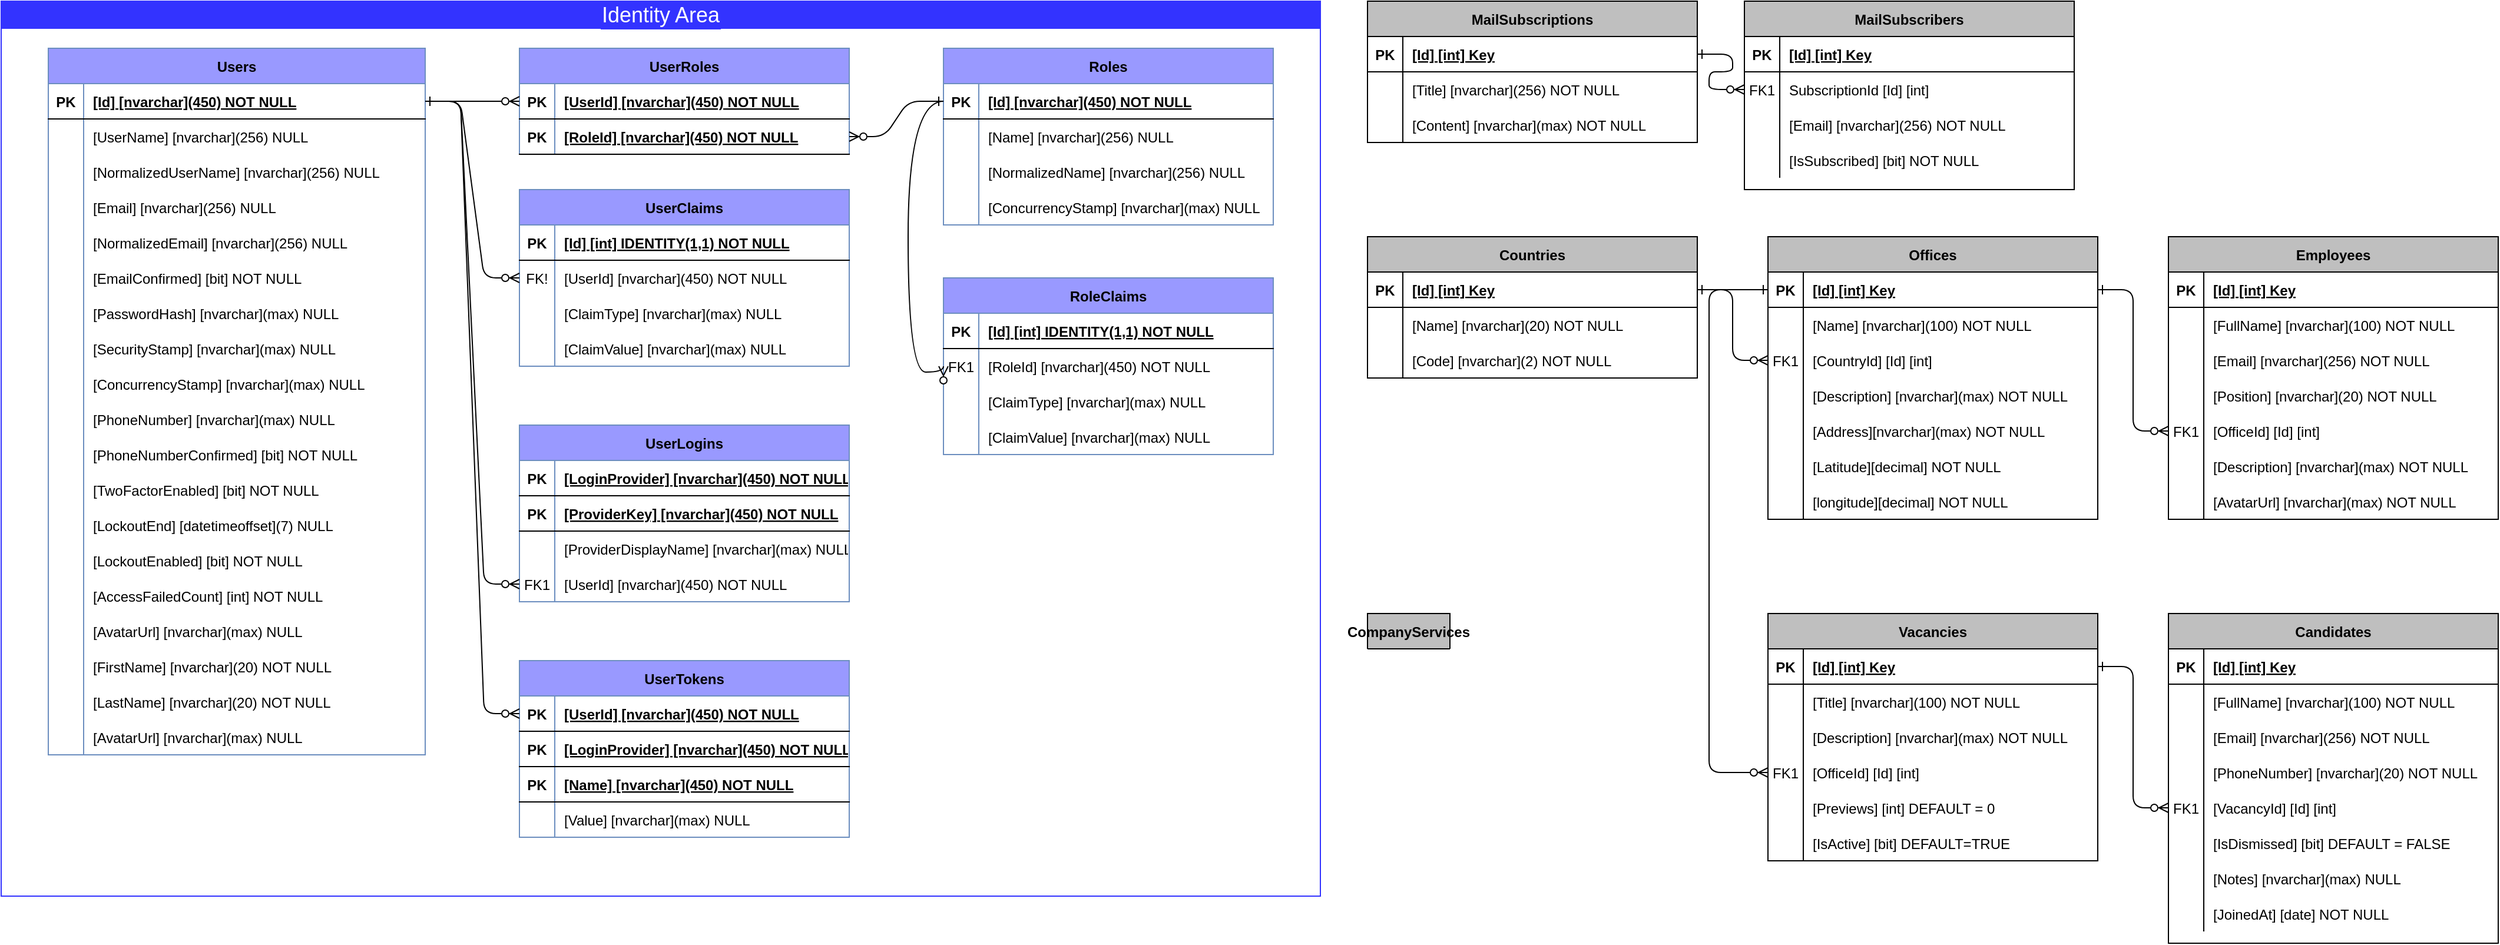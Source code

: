 <mxfile version="20.6.1" type="device" pages="2"><diagram id="R2lEEEUBdFMjLlhIrx00" name="Tables"><mxGraphModel dx="1273" dy="649" grid="1" gridSize="10" guides="1" tooltips="1" connect="1" arrows="1" fold="1" page="1" pageScale="1" pageWidth="1100" pageHeight="850" math="0" shadow="0" extFonts="Permanent Marker^https://fonts.googleapis.com/css?family=Permanent+Marker"><root><mxCell id="0"/><mxCell id="1" parent="0"/><mxCell id="atEBvPictgGpG3gTJOOY-139" value="MailSubscribers" style="shape=table;startSize=30;container=1;collapsible=1;childLayout=tableLayout;fixedRows=1;rowLines=0;fontStyle=1;align=center;resizeLast=1;fillColor=#BFBFBF;" parent="1" vertex="1"><mxGeometry x="1520" y="40" width="280" height="160" as="geometry"><mxRectangle x="1520" y="40" width="70" height="30" as="alternateBounds"/></mxGeometry></mxCell><mxCell id="atEBvPictgGpG3gTJOOY-140" value="" style="shape=tableRow;horizontal=0;startSize=0;swimlaneHead=0;swimlaneBody=0;fillColor=none;collapsible=0;dropTarget=0;points=[[0,0.5],[1,0.5]];portConstraint=eastwest;top=0;left=0;right=0;bottom=1;" parent="atEBvPictgGpG3gTJOOY-139" vertex="1"><mxGeometry y="30" width="280" height="30" as="geometry"/></mxCell><mxCell id="atEBvPictgGpG3gTJOOY-141" value="PK" style="shape=partialRectangle;connectable=0;fillColor=none;top=0;left=0;bottom=0;right=0;fontStyle=1;overflow=hidden;" parent="atEBvPictgGpG3gTJOOY-140" vertex="1"><mxGeometry width="30" height="30" as="geometry"><mxRectangle width="30" height="30" as="alternateBounds"/></mxGeometry></mxCell><mxCell id="atEBvPictgGpG3gTJOOY-142" value="[Id] [int] Key" style="shape=partialRectangle;connectable=0;fillColor=none;top=0;left=0;bottom=0;right=0;align=left;spacingLeft=6;fontStyle=5;overflow=hidden;" parent="atEBvPictgGpG3gTJOOY-140" vertex="1"><mxGeometry x="30" width="250" height="30" as="geometry"><mxRectangle width="250" height="30" as="alternateBounds"/></mxGeometry></mxCell><mxCell id="atEBvPictgGpG3gTJOOY-143" value="" style="shape=tableRow;horizontal=0;startSize=0;swimlaneHead=0;swimlaneBody=0;fillColor=none;collapsible=0;dropTarget=0;points=[[0,0.5],[1,0.5]];portConstraint=eastwest;top=0;left=0;right=0;bottom=0;" parent="atEBvPictgGpG3gTJOOY-139" vertex="1"><mxGeometry y="60" width="280" height="30" as="geometry"/></mxCell><mxCell id="atEBvPictgGpG3gTJOOY-144" value="FK1" style="shape=partialRectangle;connectable=0;fillColor=none;top=0;left=0;bottom=0;right=0;editable=1;overflow=hidden;" parent="atEBvPictgGpG3gTJOOY-143" vertex="1"><mxGeometry width="30" height="30" as="geometry"><mxRectangle width="30" height="30" as="alternateBounds"/></mxGeometry></mxCell><mxCell id="atEBvPictgGpG3gTJOOY-145" value="SubscriptionId [Id] [int]" style="shape=partialRectangle;connectable=0;fillColor=none;top=0;left=0;bottom=0;right=0;align=left;spacingLeft=6;overflow=hidden;" parent="atEBvPictgGpG3gTJOOY-143" vertex="1"><mxGeometry x="30" width="250" height="30" as="geometry"><mxRectangle width="250" height="30" as="alternateBounds"/></mxGeometry></mxCell><mxCell id="atEBvPictgGpG3gTJOOY-146" value="" style="shape=tableRow;horizontal=0;startSize=0;swimlaneHead=0;swimlaneBody=0;fillColor=none;collapsible=0;dropTarget=0;points=[[0,0.5],[1,0.5]];portConstraint=eastwest;top=0;left=0;right=0;bottom=0;" parent="atEBvPictgGpG3gTJOOY-139" vertex="1"><mxGeometry y="90" width="280" height="30" as="geometry"/></mxCell><mxCell id="atEBvPictgGpG3gTJOOY-147" value="" style="shape=partialRectangle;connectable=0;fillColor=none;top=0;left=0;bottom=0;right=0;editable=1;overflow=hidden;" parent="atEBvPictgGpG3gTJOOY-146" vertex="1"><mxGeometry width="30" height="30" as="geometry"><mxRectangle width="30" height="30" as="alternateBounds"/></mxGeometry></mxCell><mxCell id="atEBvPictgGpG3gTJOOY-148" value="[Email] [nvarchar](256) NOT NULL" style="shape=partialRectangle;connectable=0;fillColor=none;top=0;left=0;bottom=0;right=0;align=left;spacingLeft=6;overflow=hidden;" parent="atEBvPictgGpG3gTJOOY-146" vertex="1"><mxGeometry x="30" width="250" height="30" as="geometry"><mxRectangle width="250" height="30" as="alternateBounds"/></mxGeometry></mxCell><mxCell id="atEBvPictgGpG3gTJOOY-152" value="" style="shape=tableRow;horizontal=0;startSize=0;swimlaneHead=0;swimlaneBody=0;fillColor=none;collapsible=0;dropTarget=0;points=[[0,0.5],[1,0.5]];portConstraint=eastwest;top=0;left=0;right=0;bottom=0;" parent="atEBvPictgGpG3gTJOOY-139" vertex="1"><mxGeometry y="120" width="280" height="30" as="geometry"/></mxCell><mxCell id="atEBvPictgGpG3gTJOOY-153" value="" style="shape=partialRectangle;connectable=0;fillColor=none;top=0;left=0;bottom=0;right=0;editable=1;overflow=hidden;" parent="atEBvPictgGpG3gTJOOY-152" vertex="1"><mxGeometry width="30" height="30" as="geometry"><mxRectangle width="30" height="30" as="alternateBounds"/></mxGeometry></mxCell><mxCell id="atEBvPictgGpG3gTJOOY-154" value="[IsSubscribed] [bit] NOT NULL" style="shape=partialRectangle;connectable=0;fillColor=none;top=0;left=0;bottom=0;right=0;align=left;spacingLeft=6;overflow=hidden;" parent="atEBvPictgGpG3gTJOOY-152" vertex="1"><mxGeometry x="30" width="250" height="30" as="geometry"><mxRectangle width="250" height="30" as="alternateBounds"/></mxGeometry></mxCell><mxCell id="atEBvPictgGpG3gTJOOY-155" value="MailSubscriptions" style="shape=table;startSize=30;container=1;collapsible=1;childLayout=tableLayout;fixedRows=1;rowLines=0;fontStyle=1;align=center;resizeLast=1;fillColor=#BFBFBF;" parent="1" vertex="1"><mxGeometry x="1200" y="40" width="280" height="120" as="geometry"><mxRectangle x="1200" y="40" width="70" height="30" as="alternateBounds"/></mxGeometry></mxCell><mxCell id="atEBvPictgGpG3gTJOOY-156" value="" style="shape=tableRow;horizontal=0;startSize=0;swimlaneHead=0;swimlaneBody=0;fillColor=none;collapsible=0;dropTarget=0;points=[[0,0.5],[1,0.5]];portConstraint=eastwest;top=0;left=0;right=0;bottom=1;" parent="atEBvPictgGpG3gTJOOY-155" vertex="1"><mxGeometry y="30" width="280" height="30" as="geometry"/></mxCell><mxCell id="atEBvPictgGpG3gTJOOY-157" value="PK" style="shape=partialRectangle;connectable=0;fillColor=none;top=0;left=0;bottom=0;right=0;fontStyle=1;overflow=hidden;" parent="atEBvPictgGpG3gTJOOY-156" vertex="1"><mxGeometry width="30" height="30" as="geometry"><mxRectangle width="30" height="30" as="alternateBounds"/></mxGeometry></mxCell><mxCell id="atEBvPictgGpG3gTJOOY-158" value="[Id] [int] Key" style="shape=partialRectangle;connectable=0;fillColor=none;top=0;left=0;bottom=0;right=0;align=left;spacingLeft=6;fontStyle=5;overflow=hidden;" parent="atEBvPictgGpG3gTJOOY-156" vertex="1"><mxGeometry x="30" width="250" height="30" as="geometry"><mxRectangle width="250" height="30" as="alternateBounds"/></mxGeometry></mxCell><mxCell id="atEBvPictgGpG3gTJOOY-159" value="" style="shape=tableRow;horizontal=0;startSize=0;swimlaneHead=0;swimlaneBody=0;fillColor=none;collapsible=0;dropTarget=0;points=[[0,0.5],[1,0.5]];portConstraint=eastwest;top=0;left=0;right=0;bottom=0;" parent="atEBvPictgGpG3gTJOOY-155" vertex="1"><mxGeometry y="60" width="280" height="30" as="geometry"/></mxCell><mxCell id="atEBvPictgGpG3gTJOOY-160" value="" style="shape=partialRectangle;connectable=0;fillColor=none;top=0;left=0;bottom=0;right=0;editable=1;overflow=hidden;" parent="atEBvPictgGpG3gTJOOY-159" vertex="1"><mxGeometry width="30" height="30" as="geometry"><mxRectangle width="30" height="30" as="alternateBounds"/></mxGeometry></mxCell><mxCell id="atEBvPictgGpG3gTJOOY-161" value="[Title] [nvarchar](256) NOT NULL" style="shape=partialRectangle;connectable=0;fillColor=none;top=0;left=0;bottom=0;right=0;align=left;spacingLeft=6;overflow=hidden;" parent="atEBvPictgGpG3gTJOOY-159" vertex="1"><mxGeometry x="30" width="250" height="30" as="geometry"><mxRectangle width="250" height="30" as="alternateBounds"/></mxGeometry></mxCell><mxCell id="atEBvPictgGpG3gTJOOY-162" value="" style="shape=tableRow;horizontal=0;startSize=0;swimlaneHead=0;swimlaneBody=0;fillColor=none;collapsible=0;dropTarget=0;points=[[0,0.5],[1,0.5]];portConstraint=eastwest;top=0;left=0;right=0;bottom=0;" parent="atEBvPictgGpG3gTJOOY-155" vertex="1"><mxGeometry y="90" width="280" height="30" as="geometry"/></mxCell><mxCell id="atEBvPictgGpG3gTJOOY-163" value="" style="shape=partialRectangle;connectable=0;fillColor=none;top=0;left=0;bottom=0;right=0;editable=1;overflow=hidden;" parent="atEBvPictgGpG3gTJOOY-162" vertex="1"><mxGeometry width="30" height="30" as="geometry"><mxRectangle width="30" height="30" as="alternateBounds"/></mxGeometry></mxCell><mxCell id="atEBvPictgGpG3gTJOOY-164" value="[Content] [nvarchar](max) NOT NULL" style="shape=partialRectangle;connectable=0;fillColor=none;top=0;left=0;bottom=0;right=0;align=left;spacingLeft=6;overflow=hidden;" parent="atEBvPictgGpG3gTJOOY-162" vertex="1"><mxGeometry x="30" width="250" height="30" as="geometry"><mxRectangle width="250" height="30" as="alternateBounds"/></mxGeometry></mxCell><mxCell id="atEBvPictgGpG3gTJOOY-168" value="" style="edgeStyle=entityRelationEdgeStyle;endArrow=ERzeroToMany;startArrow=ERone;endFill=1;startFill=0;exitX=1;exitY=0.5;exitDx=0;exitDy=0;entryX=0;entryY=0.5;entryDx=0;entryDy=0;" parent="1" source="atEBvPictgGpG3gTJOOY-156" target="atEBvPictgGpG3gTJOOY-143" edge="1"><mxGeometry width="100" height="100" relative="1" as="geometry"><mxPoint x="1665" y="280" as="sourcePoint"/><mxPoint x="1585" y="500" as="targetPoint"/></mxGeometry></mxCell><mxCell id="atEBvPictgGpG3gTJOOY-169" value="Countries" style="shape=table;startSize=30;container=1;collapsible=1;childLayout=tableLayout;fixedRows=1;rowLines=0;fontStyle=1;align=center;resizeLast=1;fillColor=#BFBFBF;" parent="1" vertex="1"><mxGeometry x="1200" y="240" width="280" height="120" as="geometry"><mxRectangle x="1200" y="240" width="70" height="30" as="alternateBounds"/></mxGeometry></mxCell><mxCell id="atEBvPictgGpG3gTJOOY-170" value="" style="shape=tableRow;horizontal=0;startSize=0;swimlaneHead=0;swimlaneBody=0;fillColor=none;collapsible=0;dropTarget=0;points=[[0,0.5],[1,0.5]];portConstraint=eastwest;top=0;left=0;right=0;bottom=1;" parent="atEBvPictgGpG3gTJOOY-169" vertex="1"><mxGeometry y="30" width="280" height="30" as="geometry"/></mxCell><mxCell id="atEBvPictgGpG3gTJOOY-171" value="PK" style="shape=partialRectangle;connectable=0;fillColor=none;top=0;left=0;bottom=0;right=0;fontStyle=1;overflow=hidden;" parent="atEBvPictgGpG3gTJOOY-170" vertex="1"><mxGeometry width="30" height="30" as="geometry"><mxRectangle width="30" height="30" as="alternateBounds"/></mxGeometry></mxCell><mxCell id="atEBvPictgGpG3gTJOOY-172" value="[Id] [int] Key" style="shape=partialRectangle;connectable=0;fillColor=none;top=0;left=0;bottom=0;right=0;align=left;spacingLeft=6;fontStyle=5;overflow=hidden;" parent="atEBvPictgGpG3gTJOOY-170" vertex="1"><mxGeometry x="30" width="250" height="30" as="geometry"><mxRectangle width="250" height="30" as="alternateBounds"/></mxGeometry></mxCell><mxCell id="atEBvPictgGpG3gTJOOY-173" value="" style="shape=tableRow;horizontal=0;startSize=0;swimlaneHead=0;swimlaneBody=0;fillColor=none;collapsible=0;dropTarget=0;points=[[0,0.5],[1,0.5]];portConstraint=eastwest;top=0;left=0;right=0;bottom=0;" parent="atEBvPictgGpG3gTJOOY-169" vertex="1"><mxGeometry y="60" width="280" height="30" as="geometry"/></mxCell><mxCell id="atEBvPictgGpG3gTJOOY-174" value="" style="shape=partialRectangle;connectable=0;fillColor=none;top=0;left=0;bottom=0;right=0;editable=1;overflow=hidden;" parent="atEBvPictgGpG3gTJOOY-173" vertex="1"><mxGeometry width="30" height="30" as="geometry"><mxRectangle width="30" height="30" as="alternateBounds"/></mxGeometry></mxCell><mxCell id="atEBvPictgGpG3gTJOOY-175" value="[Name] [nvarchar](20) NOT NULL" style="shape=partialRectangle;connectable=0;fillColor=none;top=0;left=0;bottom=0;right=0;align=left;spacingLeft=6;overflow=hidden;" parent="atEBvPictgGpG3gTJOOY-173" vertex="1"><mxGeometry x="30" width="250" height="30" as="geometry"><mxRectangle width="250" height="30" as="alternateBounds"/></mxGeometry></mxCell><mxCell id="atEBvPictgGpG3gTJOOY-176" value="" style="shape=tableRow;horizontal=0;startSize=0;swimlaneHead=0;swimlaneBody=0;fillColor=none;collapsible=0;dropTarget=0;points=[[0,0.5],[1,0.5]];portConstraint=eastwest;top=0;left=0;right=0;bottom=0;" parent="atEBvPictgGpG3gTJOOY-169" vertex="1"><mxGeometry y="90" width="280" height="30" as="geometry"/></mxCell><mxCell id="atEBvPictgGpG3gTJOOY-177" value="" style="shape=partialRectangle;connectable=0;fillColor=none;top=0;left=0;bottom=0;right=0;editable=1;overflow=hidden;" parent="atEBvPictgGpG3gTJOOY-176" vertex="1"><mxGeometry width="30" height="30" as="geometry"><mxRectangle width="30" height="30" as="alternateBounds"/></mxGeometry></mxCell><mxCell id="atEBvPictgGpG3gTJOOY-178" value="[Code] [nvarchar](2) NOT NULL" style="shape=partialRectangle;connectable=0;fillColor=none;top=0;left=0;bottom=0;right=0;align=left;spacingLeft=6;overflow=hidden;" parent="atEBvPictgGpG3gTJOOY-176" vertex="1"><mxGeometry x="30" width="250" height="30" as="geometry"><mxRectangle width="250" height="30" as="alternateBounds"/></mxGeometry></mxCell><mxCell id="atEBvPictgGpG3gTJOOY-182" value="Vacancies" style="shape=table;startSize=30;container=1;collapsible=1;childLayout=tableLayout;fixedRows=1;rowLines=0;fontStyle=1;align=center;resizeLast=1;fillColor=#BFBFBF;" parent="1" vertex="1"><mxGeometry x="1540" y="560" width="280" height="210" as="geometry"><mxRectangle x="1520" y="240" width="70" height="30" as="alternateBounds"/></mxGeometry></mxCell><mxCell id="atEBvPictgGpG3gTJOOY-183" value="" style="shape=tableRow;horizontal=0;startSize=0;swimlaneHead=0;swimlaneBody=0;fillColor=none;collapsible=0;dropTarget=0;points=[[0,0.5],[1,0.5]];portConstraint=eastwest;top=0;left=0;right=0;bottom=1;" parent="atEBvPictgGpG3gTJOOY-182" vertex="1"><mxGeometry y="30" width="280" height="30" as="geometry"/></mxCell><mxCell id="atEBvPictgGpG3gTJOOY-184" value="PK" style="shape=partialRectangle;connectable=0;fillColor=none;top=0;left=0;bottom=0;right=0;fontStyle=1;overflow=hidden;" parent="atEBvPictgGpG3gTJOOY-183" vertex="1"><mxGeometry width="30" height="30" as="geometry"><mxRectangle width="30" height="30" as="alternateBounds"/></mxGeometry></mxCell><mxCell id="atEBvPictgGpG3gTJOOY-185" value="[Id] [int] Key" style="shape=partialRectangle;connectable=0;fillColor=none;top=0;left=0;bottom=0;right=0;align=left;spacingLeft=6;fontStyle=5;overflow=hidden;" parent="atEBvPictgGpG3gTJOOY-183" vertex="1"><mxGeometry x="30" width="250" height="30" as="geometry"><mxRectangle width="250" height="30" as="alternateBounds"/></mxGeometry></mxCell><mxCell id="atEBvPictgGpG3gTJOOY-186" value="" style="shape=tableRow;horizontal=0;startSize=0;swimlaneHead=0;swimlaneBody=0;fillColor=none;collapsible=0;dropTarget=0;points=[[0,0.5],[1,0.5]];portConstraint=eastwest;top=0;left=0;right=0;bottom=0;" parent="atEBvPictgGpG3gTJOOY-182" vertex="1"><mxGeometry y="60" width="280" height="30" as="geometry"/></mxCell><mxCell id="atEBvPictgGpG3gTJOOY-187" value="" style="shape=partialRectangle;connectable=0;fillColor=none;top=0;left=0;bottom=0;right=0;editable=1;overflow=hidden;" parent="atEBvPictgGpG3gTJOOY-186" vertex="1"><mxGeometry width="30" height="30" as="geometry"><mxRectangle width="30" height="30" as="alternateBounds"/></mxGeometry></mxCell><mxCell id="atEBvPictgGpG3gTJOOY-188" value="[Title] [nvarchar](100) NOT NULL" style="shape=partialRectangle;connectable=0;fillColor=none;top=0;left=0;bottom=0;right=0;align=left;spacingLeft=6;overflow=hidden;" parent="atEBvPictgGpG3gTJOOY-186" vertex="1"><mxGeometry x="30" width="250" height="30" as="geometry"><mxRectangle width="250" height="30" as="alternateBounds"/></mxGeometry></mxCell><mxCell id="atEBvPictgGpG3gTJOOY-189" value="" style="shape=tableRow;horizontal=0;startSize=0;swimlaneHead=0;swimlaneBody=0;fillColor=none;collapsible=0;dropTarget=0;points=[[0,0.5],[1,0.5]];portConstraint=eastwest;top=0;left=0;right=0;bottom=0;" parent="atEBvPictgGpG3gTJOOY-182" vertex="1"><mxGeometry y="90" width="280" height="30" as="geometry"/></mxCell><mxCell id="atEBvPictgGpG3gTJOOY-190" value="" style="shape=partialRectangle;connectable=0;fillColor=none;top=0;left=0;bottom=0;right=0;editable=1;overflow=hidden;" parent="atEBvPictgGpG3gTJOOY-189" vertex="1"><mxGeometry width="30" height="30" as="geometry"><mxRectangle width="30" height="30" as="alternateBounds"/></mxGeometry></mxCell><mxCell id="atEBvPictgGpG3gTJOOY-191" value="[Description] [nvarchar](max) NOT NULL" style="shape=partialRectangle;connectable=0;fillColor=none;top=0;left=0;bottom=0;right=0;align=left;spacingLeft=6;overflow=hidden;" parent="atEBvPictgGpG3gTJOOY-189" vertex="1"><mxGeometry x="30" width="250" height="30" as="geometry"><mxRectangle width="250" height="30" as="alternateBounds"/></mxGeometry></mxCell><mxCell id="atEBvPictgGpG3gTJOOY-192" value="" style="shape=tableRow;horizontal=0;startSize=0;swimlaneHead=0;swimlaneBody=0;fillColor=none;collapsible=0;dropTarget=0;points=[[0,0.5],[1,0.5]];portConstraint=eastwest;top=0;left=0;right=0;bottom=0;" parent="atEBvPictgGpG3gTJOOY-182" vertex="1"><mxGeometry y="120" width="280" height="30" as="geometry"/></mxCell><mxCell id="atEBvPictgGpG3gTJOOY-193" value="FK1" style="shape=partialRectangle;connectable=0;fillColor=none;top=0;left=0;bottom=0;right=0;editable=1;overflow=hidden;" parent="atEBvPictgGpG3gTJOOY-192" vertex="1"><mxGeometry width="30" height="30" as="geometry"><mxRectangle width="30" height="30" as="alternateBounds"/></mxGeometry></mxCell><mxCell id="atEBvPictgGpG3gTJOOY-194" value="[OfficeId] [Id] [int] " style="shape=partialRectangle;connectable=0;fillColor=none;top=0;left=0;bottom=0;right=0;align=left;spacingLeft=6;overflow=hidden;" parent="atEBvPictgGpG3gTJOOY-192" vertex="1"><mxGeometry x="30" width="250" height="30" as="geometry"><mxRectangle width="250" height="30" as="alternateBounds"/></mxGeometry></mxCell><mxCell id="atEBvPictgGpG3gTJOOY-195" value="" style="shape=tableRow;horizontal=0;startSize=0;swimlaneHead=0;swimlaneBody=0;fillColor=none;collapsible=0;dropTarget=0;points=[[0,0.5],[1,0.5]];portConstraint=eastwest;top=0;left=0;right=0;bottom=0;" parent="atEBvPictgGpG3gTJOOY-182" vertex="1"><mxGeometry y="150" width="280" height="30" as="geometry"/></mxCell><mxCell id="atEBvPictgGpG3gTJOOY-196" value="" style="shape=partialRectangle;connectable=0;fillColor=none;top=0;left=0;bottom=0;right=0;editable=1;overflow=hidden;" parent="atEBvPictgGpG3gTJOOY-195" vertex="1"><mxGeometry width="30" height="30" as="geometry"><mxRectangle width="30" height="30" as="alternateBounds"/></mxGeometry></mxCell><mxCell id="atEBvPictgGpG3gTJOOY-197" value="[Previews] [int] DEFAULT = 0" style="shape=partialRectangle;connectable=0;fillColor=none;top=0;left=0;bottom=0;right=0;align=left;spacingLeft=6;overflow=hidden;" parent="atEBvPictgGpG3gTJOOY-195" vertex="1"><mxGeometry x="30" width="250" height="30" as="geometry"><mxRectangle width="250" height="30" as="alternateBounds"/></mxGeometry></mxCell><mxCell id="atEBvPictgGpG3gTJOOY-198" value="" style="shape=tableRow;horizontal=0;startSize=0;swimlaneHead=0;swimlaneBody=0;fillColor=none;collapsible=0;dropTarget=0;points=[[0,0.5],[1,0.5]];portConstraint=eastwest;top=0;left=0;right=0;bottom=0;" parent="atEBvPictgGpG3gTJOOY-182" vertex="1"><mxGeometry y="180" width="280" height="30" as="geometry"/></mxCell><mxCell id="atEBvPictgGpG3gTJOOY-199" value="" style="shape=partialRectangle;connectable=0;fillColor=none;top=0;left=0;bottom=0;right=0;editable=1;overflow=hidden;" parent="atEBvPictgGpG3gTJOOY-198" vertex="1"><mxGeometry width="30" height="30" as="geometry"><mxRectangle width="30" height="30" as="alternateBounds"/></mxGeometry></mxCell><mxCell id="atEBvPictgGpG3gTJOOY-200" value="[IsActive] [bit] DEFAULT=TRUE" style="shape=partialRectangle;connectable=0;fillColor=none;top=0;left=0;bottom=0;right=0;align=left;spacingLeft=6;overflow=hidden;" parent="atEBvPictgGpG3gTJOOY-198" vertex="1"><mxGeometry x="30" width="250" height="30" as="geometry"><mxRectangle width="250" height="30" as="alternateBounds"/></mxGeometry></mxCell><mxCell id="atEBvPictgGpG3gTJOOY-202" value="" style="edgeStyle=elbowEdgeStyle;endArrow=ERzeroToMany;startArrow=ERone;endFill=1;startFill=0;exitX=0;exitY=0.5;exitDx=0;exitDy=0;entryX=0;entryY=0.5;entryDx=0;entryDy=0;" parent="1" source="atEBvPictgGpG3gTJOOY-886" target="atEBvPictgGpG3gTJOOY-192" edge="1"><mxGeometry width="100" height="100" relative="1" as="geometry"><mxPoint x="1555" y="700" as="sourcePoint"/><mxPoint x="1635" y="730" as="targetPoint"/><Array as="points"><mxPoint x="1490" y="470"/></Array></mxGeometry></mxCell><mxCell id="atEBvPictgGpG3gTJOOY-203" value="Candidates" style="shape=table;startSize=30;container=1;collapsible=1;childLayout=tableLayout;fixedRows=1;rowLines=0;fontStyle=1;align=center;resizeLast=1;fillColor=#BFBFBF;" parent="1" vertex="1"><mxGeometry x="1880" y="560" width="280" height="280" as="geometry"><mxRectangle x="1840" y="240" width="70" height="30" as="alternateBounds"/></mxGeometry></mxCell><mxCell id="atEBvPictgGpG3gTJOOY-204" value="" style="shape=tableRow;horizontal=0;startSize=0;swimlaneHead=0;swimlaneBody=0;fillColor=none;collapsible=0;dropTarget=0;points=[[0,0.5],[1,0.5]];portConstraint=eastwest;top=0;left=0;right=0;bottom=1;" parent="atEBvPictgGpG3gTJOOY-203" vertex="1"><mxGeometry y="30" width="280" height="30" as="geometry"/></mxCell><mxCell id="atEBvPictgGpG3gTJOOY-205" value="PK" style="shape=partialRectangle;connectable=0;fillColor=none;top=0;left=0;bottom=0;right=0;fontStyle=1;overflow=hidden;" parent="atEBvPictgGpG3gTJOOY-204" vertex="1"><mxGeometry width="30" height="30" as="geometry"><mxRectangle width="30" height="30" as="alternateBounds"/></mxGeometry></mxCell><mxCell id="atEBvPictgGpG3gTJOOY-206" value="[Id] [int] Key" style="shape=partialRectangle;connectable=0;fillColor=none;top=0;left=0;bottom=0;right=0;align=left;spacingLeft=6;fontStyle=5;overflow=hidden;" parent="atEBvPictgGpG3gTJOOY-204" vertex="1"><mxGeometry x="30" width="250" height="30" as="geometry"><mxRectangle width="250" height="30" as="alternateBounds"/></mxGeometry></mxCell><mxCell id="atEBvPictgGpG3gTJOOY-207" value="" style="shape=tableRow;horizontal=0;startSize=0;swimlaneHead=0;swimlaneBody=0;fillColor=none;collapsible=0;dropTarget=0;points=[[0,0.5],[1,0.5]];portConstraint=eastwest;top=0;left=0;right=0;bottom=0;" parent="atEBvPictgGpG3gTJOOY-203" vertex="1"><mxGeometry y="60" width="280" height="30" as="geometry"/></mxCell><mxCell id="atEBvPictgGpG3gTJOOY-208" value="" style="shape=partialRectangle;connectable=0;fillColor=none;top=0;left=0;bottom=0;right=0;editable=1;overflow=hidden;" parent="atEBvPictgGpG3gTJOOY-207" vertex="1"><mxGeometry width="30" height="30" as="geometry"><mxRectangle width="30" height="30" as="alternateBounds"/></mxGeometry></mxCell><mxCell id="atEBvPictgGpG3gTJOOY-209" value="[FullName] [nvarchar](100) NOT NULL" style="shape=partialRectangle;connectable=0;fillColor=none;top=0;left=0;bottom=0;right=0;align=left;spacingLeft=6;overflow=hidden;" parent="atEBvPictgGpG3gTJOOY-207" vertex="1"><mxGeometry x="30" width="250" height="30" as="geometry"><mxRectangle width="250" height="30" as="alternateBounds"/></mxGeometry></mxCell><mxCell id="atEBvPictgGpG3gTJOOY-210" value="" style="shape=tableRow;horizontal=0;startSize=0;swimlaneHead=0;swimlaneBody=0;fillColor=none;collapsible=0;dropTarget=0;points=[[0,0.5],[1,0.5]];portConstraint=eastwest;top=0;left=0;right=0;bottom=0;" parent="atEBvPictgGpG3gTJOOY-203" vertex="1"><mxGeometry y="90" width="280" height="30" as="geometry"/></mxCell><mxCell id="atEBvPictgGpG3gTJOOY-211" value="" style="shape=partialRectangle;connectable=0;fillColor=none;top=0;left=0;bottom=0;right=0;editable=1;overflow=hidden;" parent="atEBvPictgGpG3gTJOOY-210" vertex="1"><mxGeometry width="30" height="30" as="geometry"><mxRectangle width="30" height="30" as="alternateBounds"/></mxGeometry></mxCell><mxCell id="atEBvPictgGpG3gTJOOY-212" value="[Email] [nvarchar](256) NOT NULL" style="shape=partialRectangle;connectable=0;fillColor=none;top=0;left=0;bottom=0;right=0;align=left;spacingLeft=6;overflow=hidden;" parent="atEBvPictgGpG3gTJOOY-210" vertex="1"><mxGeometry x="30" width="250" height="30" as="geometry"><mxRectangle width="250" height="30" as="alternateBounds"/></mxGeometry></mxCell><mxCell id="atEBvPictgGpG3gTJOOY-213" value="" style="shape=tableRow;horizontal=0;startSize=0;swimlaneHead=0;swimlaneBody=0;fillColor=none;collapsible=0;dropTarget=0;points=[[0,0.5],[1,0.5]];portConstraint=eastwest;top=0;left=0;right=0;bottom=0;" parent="atEBvPictgGpG3gTJOOY-203" vertex="1"><mxGeometry y="120" width="280" height="30" as="geometry"/></mxCell><mxCell id="atEBvPictgGpG3gTJOOY-214" value="" style="shape=partialRectangle;connectable=0;fillColor=none;top=0;left=0;bottom=0;right=0;editable=1;overflow=hidden;" parent="atEBvPictgGpG3gTJOOY-213" vertex="1"><mxGeometry width="30" height="30" as="geometry"><mxRectangle width="30" height="30" as="alternateBounds"/></mxGeometry></mxCell><mxCell id="atEBvPictgGpG3gTJOOY-215" value="[PhoneNumber] [nvarchar](20) NOT NULL" style="shape=partialRectangle;connectable=0;fillColor=none;top=0;left=0;bottom=0;right=0;align=left;spacingLeft=6;overflow=hidden;" parent="atEBvPictgGpG3gTJOOY-213" vertex="1"><mxGeometry x="30" width="250" height="30" as="geometry"><mxRectangle width="250" height="30" as="alternateBounds"/></mxGeometry></mxCell><mxCell id="atEBvPictgGpG3gTJOOY-216" value="" style="shape=tableRow;horizontal=0;startSize=0;swimlaneHead=0;swimlaneBody=0;fillColor=none;collapsible=0;dropTarget=0;points=[[0,0.5],[1,0.5]];portConstraint=eastwest;top=0;left=0;right=0;bottom=0;" parent="atEBvPictgGpG3gTJOOY-203" vertex="1"><mxGeometry y="150" width="280" height="30" as="geometry"/></mxCell><mxCell id="atEBvPictgGpG3gTJOOY-217" value="FK1" style="shape=partialRectangle;connectable=0;fillColor=none;top=0;left=0;bottom=0;right=0;editable=1;overflow=hidden;" parent="atEBvPictgGpG3gTJOOY-216" vertex="1"><mxGeometry width="30" height="30" as="geometry"><mxRectangle width="30" height="30" as="alternateBounds"/></mxGeometry></mxCell><mxCell id="atEBvPictgGpG3gTJOOY-218" value="[VacancyId] [Id] [int]" style="shape=partialRectangle;connectable=0;fillColor=none;top=0;left=0;bottom=0;right=0;align=left;spacingLeft=6;overflow=hidden;" parent="atEBvPictgGpG3gTJOOY-216" vertex="1"><mxGeometry x="30" width="250" height="30" as="geometry"><mxRectangle width="250" height="30" as="alternateBounds"/></mxGeometry></mxCell><mxCell id="atEBvPictgGpG3gTJOOY-219" value="" style="shape=tableRow;horizontal=0;startSize=0;swimlaneHead=0;swimlaneBody=0;fillColor=none;collapsible=0;dropTarget=0;points=[[0,0.5],[1,0.5]];portConstraint=eastwest;top=0;left=0;right=0;bottom=0;" parent="atEBvPictgGpG3gTJOOY-203" vertex="1"><mxGeometry y="180" width="280" height="30" as="geometry"/></mxCell><mxCell id="atEBvPictgGpG3gTJOOY-220" value="" style="shape=partialRectangle;connectable=0;fillColor=none;top=0;left=0;bottom=0;right=0;editable=1;overflow=hidden;" parent="atEBvPictgGpG3gTJOOY-219" vertex="1"><mxGeometry width="30" height="30" as="geometry"><mxRectangle width="30" height="30" as="alternateBounds"/></mxGeometry></mxCell><mxCell id="atEBvPictgGpG3gTJOOY-221" value="[IsDismissed] [bit] DEFAULT = FALSE" style="shape=partialRectangle;connectable=0;fillColor=none;top=0;left=0;bottom=0;right=0;align=left;spacingLeft=6;overflow=hidden;" parent="atEBvPictgGpG3gTJOOY-219" vertex="1"><mxGeometry x="30" width="250" height="30" as="geometry"><mxRectangle width="250" height="30" as="alternateBounds"/></mxGeometry></mxCell><mxCell id="atEBvPictgGpG3gTJOOY-937" value="" style="shape=tableRow;horizontal=0;startSize=0;swimlaneHead=0;swimlaneBody=0;fillColor=none;collapsible=0;dropTarget=0;points=[[0,0.5],[1,0.5]];portConstraint=eastwest;top=0;left=0;right=0;bottom=0;" parent="atEBvPictgGpG3gTJOOY-203" vertex="1"><mxGeometry y="210" width="280" height="30" as="geometry"/></mxCell><mxCell id="atEBvPictgGpG3gTJOOY-938" value="" style="shape=partialRectangle;connectable=0;fillColor=none;top=0;left=0;bottom=0;right=0;editable=1;overflow=hidden;" parent="atEBvPictgGpG3gTJOOY-937" vertex="1"><mxGeometry width="30" height="30" as="geometry"><mxRectangle width="30" height="30" as="alternateBounds"/></mxGeometry></mxCell><mxCell id="atEBvPictgGpG3gTJOOY-939" value="[Notes] [nvarchar](max) NULL" style="shape=partialRectangle;connectable=0;fillColor=none;top=0;left=0;bottom=0;right=0;align=left;spacingLeft=6;overflow=hidden;" parent="atEBvPictgGpG3gTJOOY-937" vertex="1"><mxGeometry x="30" width="250" height="30" as="geometry"><mxRectangle width="250" height="30" as="alternateBounds"/></mxGeometry></mxCell><mxCell id="atEBvPictgGpG3gTJOOY-940" value="" style="shape=tableRow;horizontal=0;startSize=0;swimlaneHead=0;swimlaneBody=0;fillColor=none;collapsible=0;dropTarget=0;points=[[0,0.5],[1,0.5]];portConstraint=eastwest;top=0;left=0;right=0;bottom=0;" parent="atEBvPictgGpG3gTJOOY-203" vertex="1"><mxGeometry y="240" width="280" height="30" as="geometry"/></mxCell><mxCell id="atEBvPictgGpG3gTJOOY-941" value="" style="shape=partialRectangle;connectable=0;fillColor=none;top=0;left=0;bottom=0;right=0;editable=1;overflow=hidden;" parent="atEBvPictgGpG3gTJOOY-940" vertex="1"><mxGeometry width="30" height="30" as="geometry"><mxRectangle width="30" height="30" as="alternateBounds"/></mxGeometry></mxCell><mxCell id="atEBvPictgGpG3gTJOOY-942" value="[JoinedAt] [date] NOT NULL" style="shape=partialRectangle;connectable=0;fillColor=none;top=0;left=0;bottom=0;right=0;align=left;spacingLeft=6;overflow=hidden;" parent="atEBvPictgGpG3gTJOOY-940" vertex="1"><mxGeometry x="30" width="250" height="30" as="geometry"><mxRectangle width="250" height="30" as="alternateBounds"/></mxGeometry></mxCell><mxCell id="atEBvPictgGpG3gTJOOY-222" value="" style="edgeStyle=entityRelationEdgeStyle;endArrow=ERzeroToMany;startArrow=ERone;endFill=1;startFill=0;exitX=1;exitY=0.5;exitDx=0;exitDy=0;entryX=0;entryY=0.5;entryDx=0;entryDy=0;" parent="1" source="atEBvPictgGpG3gTJOOY-183" target="atEBvPictgGpG3gTJOOY-216" edge="1"><mxGeometry width="100" height="100" relative="1" as="geometry"><mxPoint x="1965" y="750" as="sourcePoint"/><mxPoint x="2045" y="840" as="targetPoint"/></mxGeometry></mxCell><mxCell id="atEBvPictgGpG3gTJOOY-490" value="Identity Area" style="swimlane;whiteSpace=wrap;html=1;fontSize=18;fillColor=#3333FF;fontColor=#FFFFFF;strokeColor=#3333FF;fontStyle=0;labelBackgroundColor=#3333FF;labelBorderColor=#3333FF;rounded=0;autosize=1;" parent="1" vertex="1"><mxGeometry x="40" y="40" width="1120" height="760" as="geometry"><mxRectangle x="40" y="40" width="140" height="30" as="alternateBounds"/></mxGeometry></mxCell><mxCell id="atEBvPictgGpG3gTJOOY-491" value="Users" style="shape=table;startSize=30;container=1;collapsible=1;childLayout=tableLayout;fixedRows=1;rowLines=0;fontStyle=1;align=center;resizeLast=1;fillColor=#9999FF;strokeColor=#6c8ebf;" parent="atEBvPictgGpG3gTJOOY-490" vertex="1"><mxGeometry x="40" y="40" width="320" height="600" as="geometry"><mxRectangle x="40" y="440" width="70" height="30" as="alternateBounds"/></mxGeometry></mxCell><mxCell id="atEBvPictgGpG3gTJOOY-492" value="" style="shape=tableRow;horizontal=0;startSize=0;swimlaneHead=0;swimlaneBody=0;fillColor=none;collapsible=0;dropTarget=0;points=[[0,0.5],[1,0.5]];portConstraint=eastwest;top=0;left=0;right=0;bottom=1;" parent="atEBvPictgGpG3gTJOOY-491" vertex="1"><mxGeometry y="30" width="320" height="30" as="geometry"/></mxCell><mxCell id="atEBvPictgGpG3gTJOOY-493" value="PK" style="shape=partialRectangle;connectable=0;fillColor=none;top=0;left=0;bottom=0;right=0;fontStyle=1;overflow=hidden;" parent="atEBvPictgGpG3gTJOOY-492" vertex="1"><mxGeometry width="30" height="30" as="geometry"><mxRectangle width="30" height="30" as="alternateBounds"/></mxGeometry></mxCell><mxCell id="atEBvPictgGpG3gTJOOY-494" value="[Id] [nvarchar](450) NOT NULL" style="shape=partialRectangle;connectable=0;fillColor=none;top=0;left=0;bottom=0;right=0;align=left;spacingLeft=6;fontStyle=5;overflow=hidden;" parent="atEBvPictgGpG3gTJOOY-492" vertex="1"><mxGeometry x="30" width="290" height="30" as="geometry"><mxRectangle width="290" height="30" as="alternateBounds"/></mxGeometry></mxCell><mxCell id="atEBvPictgGpG3gTJOOY-495" value="" style="shape=tableRow;horizontal=0;startSize=0;swimlaneHead=0;swimlaneBody=0;fillColor=none;collapsible=0;dropTarget=0;points=[[0,0.5],[1,0.5]];portConstraint=eastwest;top=0;left=0;right=0;bottom=0;" parent="atEBvPictgGpG3gTJOOY-491" vertex="1"><mxGeometry y="60" width="320" height="30" as="geometry"/></mxCell><mxCell id="atEBvPictgGpG3gTJOOY-496" value="" style="shape=partialRectangle;connectable=0;fillColor=none;top=0;left=0;bottom=0;right=0;editable=1;overflow=hidden;" parent="atEBvPictgGpG3gTJOOY-495" vertex="1"><mxGeometry width="30" height="30" as="geometry"><mxRectangle width="30" height="30" as="alternateBounds"/></mxGeometry></mxCell><mxCell id="atEBvPictgGpG3gTJOOY-497" value="[UserName] [nvarchar](256) NULL" style="shape=partialRectangle;connectable=0;fillColor=none;top=0;left=0;bottom=0;right=0;align=left;spacingLeft=6;overflow=hidden;" parent="atEBvPictgGpG3gTJOOY-495" vertex="1"><mxGeometry x="30" width="290" height="30" as="geometry"><mxRectangle width="290" height="30" as="alternateBounds"/></mxGeometry></mxCell><mxCell id="atEBvPictgGpG3gTJOOY-498" value="" style="shape=tableRow;horizontal=0;startSize=0;swimlaneHead=0;swimlaneBody=0;fillColor=none;collapsible=0;dropTarget=0;points=[[0,0.5],[1,0.5]];portConstraint=eastwest;top=0;left=0;right=0;bottom=0;" parent="atEBvPictgGpG3gTJOOY-491" vertex="1"><mxGeometry y="90" width="320" height="30" as="geometry"/></mxCell><mxCell id="atEBvPictgGpG3gTJOOY-499" value="" style="shape=partialRectangle;connectable=0;fillColor=none;top=0;left=0;bottom=0;right=0;editable=1;overflow=hidden;" parent="atEBvPictgGpG3gTJOOY-498" vertex="1"><mxGeometry width="30" height="30" as="geometry"><mxRectangle width="30" height="30" as="alternateBounds"/></mxGeometry></mxCell><mxCell id="atEBvPictgGpG3gTJOOY-500" value="[NormalizedUserName] [nvarchar](256) NULL" style="shape=partialRectangle;connectable=0;fillColor=none;top=0;left=0;bottom=0;right=0;align=left;spacingLeft=6;overflow=hidden;" parent="atEBvPictgGpG3gTJOOY-498" vertex="1"><mxGeometry x="30" width="290" height="30" as="geometry"><mxRectangle width="290" height="30" as="alternateBounds"/></mxGeometry></mxCell><mxCell id="atEBvPictgGpG3gTJOOY-501" value="" style="shape=tableRow;horizontal=0;startSize=0;swimlaneHead=0;swimlaneBody=0;fillColor=none;collapsible=0;dropTarget=0;points=[[0,0.5],[1,0.5]];portConstraint=eastwest;top=0;left=0;right=0;bottom=0;" parent="atEBvPictgGpG3gTJOOY-491" vertex="1"><mxGeometry y="120" width="320" height="30" as="geometry"/></mxCell><mxCell id="atEBvPictgGpG3gTJOOY-502" value="" style="shape=partialRectangle;connectable=0;fillColor=none;top=0;left=0;bottom=0;right=0;editable=1;overflow=hidden;" parent="atEBvPictgGpG3gTJOOY-501" vertex="1"><mxGeometry width="30" height="30" as="geometry"><mxRectangle width="30" height="30" as="alternateBounds"/></mxGeometry></mxCell><mxCell id="atEBvPictgGpG3gTJOOY-503" value="[Email] [nvarchar](256) NULL" style="shape=partialRectangle;connectable=0;fillColor=none;top=0;left=0;bottom=0;right=0;align=left;spacingLeft=6;overflow=hidden;" parent="atEBvPictgGpG3gTJOOY-501" vertex="1"><mxGeometry x="30" width="290" height="30" as="geometry"><mxRectangle width="290" height="30" as="alternateBounds"/></mxGeometry></mxCell><mxCell id="atEBvPictgGpG3gTJOOY-504" value="" style="shape=tableRow;horizontal=0;startSize=0;swimlaneHead=0;swimlaneBody=0;fillColor=none;collapsible=0;dropTarget=0;points=[[0,0.5],[1,0.5]];portConstraint=eastwest;top=0;left=0;right=0;bottom=0;" parent="atEBvPictgGpG3gTJOOY-491" vertex="1"><mxGeometry y="150" width="320" height="30" as="geometry"/></mxCell><mxCell id="atEBvPictgGpG3gTJOOY-505" value="" style="shape=partialRectangle;connectable=0;fillColor=none;top=0;left=0;bottom=0;right=0;editable=1;overflow=hidden;" parent="atEBvPictgGpG3gTJOOY-504" vertex="1"><mxGeometry width="30" height="30" as="geometry"><mxRectangle width="30" height="30" as="alternateBounds"/></mxGeometry></mxCell><mxCell id="atEBvPictgGpG3gTJOOY-506" value="[NormalizedEmail] [nvarchar](256) NULL" style="shape=partialRectangle;connectable=0;fillColor=none;top=0;left=0;bottom=0;right=0;align=left;spacingLeft=6;overflow=hidden;" parent="atEBvPictgGpG3gTJOOY-504" vertex="1"><mxGeometry x="30" width="290" height="30" as="geometry"><mxRectangle width="290" height="30" as="alternateBounds"/></mxGeometry></mxCell><mxCell id="atEBvPictgGpG3gTJOOY-507" value="" style="shape=tableRow;horizontal=0;startSize=0;swimlaneHead=0;swimlaneBody=0;fillColor=none;collapsible=0;dropTarget=0;points=[[0,0.5],[1,0.5]];portConstraint=eastwest;top=0;left=0;right=0;bottom=0;" parent="atEBvPictgGpG3gTJOOY-491" vertex="1"><mxGeometry y="180" width="320" height="30" as="geometry"/></mxCell><mxCell id="atEBvPictgGpG3gTJOOY-508" value="" style="shape=partialRectangle;connectable=0;fillColor=none;top=0;left=0;bottom=0;right=0;editable=1;overflow=hidden;" parent="atEBvPictgGpG3gTJOOY-507" vertex="1"><mxGeometry width="30" height="30" as="geometry"><mxRectangle width="30" height="30" as="alternateBounds"/></mxGeometry></mxCell><mxCell id="atEBvPictgGpG3gTJOOY-509" value="[EmailConfirmed] [bit] NOT NULL" style="shape=partialRectangle;connectable=0;fillColor=none;top=0;left=0;bottom=0;right=0;align=left;spacingLeft=6;overflow=hidden;" parent="atEBvPictgGpG3gTJOOY-507" vertex="1"><mxGeometry x="30" width="290" height="30" as="geometry"><mxRectangle width="290" height="30" as="alternateBounds"/></mxGeometry></mxCell><mxCell id="atEBvPictgGpG3gTJOOY-510" value="" style="shape=tableRow;horizontal=0;startSize=0;swimlaneHead=0;swimlaneBody=0;fillColor=none;collapsible=0;dropTarget=0;points=[[0,0.5],[1,0.5]];portConstraint=eastwest;top=0;left=0;right=0;bottom=0;" parent="atEBvPictgGpG3gTJOOY-491" vertex="1"><mxGeometry y="210" width="320" height="30" as="geometry"/></mxCell><mxCell id="atEBvPictgGpG3gTJOOY-511" value="" style="shape=partialRectangle;connectable=0;fillColor=none;top=0;left=0;bottom=0;right=0;editable=1;overflow=hidden;" parent="atEBvPictgGpG3gTJOOY-510" vertex="1"><mxGeometry width="30" height="30" as="geometry"><mxRectangle width="30" height="30" as="alternateBounds"/></mxGeometry></mxCell><mxCell id="atEBvPictgGpG3gTJOOY-512" value="[PasswordHash] [nvarchar](max) NULL" style="shape=partialRectangle;connectable=0;fillColor=none;top=0;left=0;bottom=0;right=0;align=left;spacingLeft=6;overflow=hidden;" parent="atEBvPictgGpG3gTJOOY-510" vertex="1"><mxGeometry x="30" width="290" height="30" as="geometry"><mxRectangle width="290" height="30" as="alternateBounds"/></mxGeometry></mxCell><mxCell id="atEBvPictgGpG3gTJOOY-513" value="" style="shape=tableRow;horizontal=0;startSize=0;swimlaneHead=0;swimlaneBody=0;fillColor=none;collapsible=0;dropTarget=0;points=[[0,0.5],[1,0.5]];portConstraint=eastwest;top=0;left=0;right=0;bottom=0;" parent="atEBvPictgGpG3gTJOOY-491" vertex="1"><mxGeometry y="240" width="320" height="30" as="geometry"/></mxCell><mxCell id="atEBvPictgGpG3gTJOOY-514" value="" style="shape=partialRectangle;connectable=0;fillColor=none;top=0;left=0;bottom=0;right=0;editable=1;overflow=hidden;" parent="atEBvPictgGpG3gTJOOY-513" vertex="1"><mxGeometry width="30" height="30" as="geometry"><mxRectangle width="30" height="30" as="alternateBounds"/></mxGeometry></mxCell><mxCell id="atEBvPictgGpG3gTJOOY-515" value="[SecurityStamp] [nvarchar](max) NULL" style="shape=partialRectangle;connectable=0;fillColor=none;top=0;left=0;bottom=0;right=0;align=left;spacingLeft=6;overflow=hidden;" parent="atEBvPictgGpG3gTJOOY-513" vertex="1"><mxGeometry x="30" width="290" height="30" as="geometry"><mxRectangle width="290" height="30" as="alternateBounds"/></mxGeometry></mxCell><mxCell id="atEBvPictgGpG3gTJOOY-516" value="" style="shape=tableRow;horizontal=0;startSize=0;swimlaneHead=0;swimlaneBody=0;fillColor=none;collapsible=0;dropTarget=0;points=[[0,0.5],[1,0.5]];portConstraint=eastwest;top=0;left=0;right=0;bottom=0;" parent="atEBvPictgGpG3gTJOOY-491" vertex="1"><mxGeometry y="270" width="320" height="30" as="geometry"/></mxCell><mxCell id="atEBvPictgGpG3gTJOOY-517" value="" style="shape=partialRectangle;connectable=0;fillColor=none;top=0;left=0;bottom=0;right=0;editable=1;overflow=hidden;" parent="atEBvPictgGpG3gTJOOY-516" vertex="1"><mxGeometry width="30" height="30" as="geometry"><mxRectangle width="30" height="30" as="alternateBounds"/></mxGeometry></mxCell><mxCell id="atEBvPictgGpG3gTJOOY-518" value="[ConcurrencyStamp] [nvarchar](max) NULL" style="shape=partialRectangle;connectable=0;fillColor=none;top=0;left=0;bottom=0;right=0;align=left;spacingLeft=6;overflow=hidden;" parent="atEBvPictgGpG3gTJOOY-516" vertex="1"><mxGeometry x="30" width="290" height="30" as="geometry"><mxRectangle width="290" height="30" as="alternateBounds"/></mxGeometry></mxCell><mxCell id="atEBvPictgGpG3gTJOOY-519" value="" style="shape=tableRow;horizontal=0;startSize=0;swimlaneHead=0;swimlaneBody=0;fillColor=none;collapsible=0;dropTarget=0;points=[[0,0.5],[1,0.5]];portConstraint=eastwest;top=0;left=0;right=0;bottom=0;" parent="atEBvPictgGpG3gTJOOY-491" vertex="1"><mxGeometry y="300" width="320" height="30" as="geometry"/></mxCell><mxCell id="atEBvPictgGpG3gTJOOY-520" value="" style="shape=partialRectangle;connectable=0;fillColor=none;top=0;left=0;bottom=0;right=0;editable=1;overflow=hidden;" parent="atEBvPictgGpG3gTJOOY-519" vertex="1"><mxGeometry width="30" height="30" as="geometry"><mxRectangle width="30" height="30" as="alternateBounds"/></mxGeometry></mxCell><mxCell id="atEBvPictgGpG3gTJOOY-521" value="[PhoneNumber] [nvarchar](max) NULL" style="shape=partialRectangle;connectable=0;fillColor=none;top=0;left=0;bottom=0;right=0;align=left;spacingLeft=6;overflow=hidden;" parent="atEBvPictgGpG3gTJOOY-519" vertex="1"><mxGeometry x="30" width="290" height="30" as="geometry"><mxRectangle width="290" height="30" as="alternateBounds"/></mxGeometry></mxCell><mxCell id="atEBvPictgGpG3gTJOOY-522" value="" style="shape=tableRow;horizontal=0;startSize=0;swimlaneHead=0;swimlaneBody=0;fillColor=none;collapsible=0;dropTarget=0;points=[[0,0.5],[1,0.5]];portConstraint=eastwest;top=0;left=0;right=0;bottom=0;" parent="atEBvPictgGpG3gTJOOY-491" vertex="1"><mxGeometry y="330" width="320" height="30" as="geometry"/></mxCell><mxCell id="atEBvPictgGpG3gTJOOY-523" value="" style="shape=partialRectangle;connectable=0;fillColor=none;top=0;left=0;bottom=0;right=0;editable=1;overflow=hidden;" parent="atEBvPictgGpG3gTJOOY-522" vertex="1"><mxGeometry width="30" height="30" as="geometry"><mxRectangle width="30" height="30" as="alternateBounds"/></mxGeometry></mxCell><mxCell id="atEBvPictgGpG3gTJOOY-524" value="[PhoneNumberConfirmed] [bit] NOT NULL" style="shape=partialRectangle;connectable=0;fillColor=none;top=0;left=0;bottom=0;right=0;align=left;spacingLeft=6;overflow=hidden;" parent="atEBvPictgGpG3gTJOOY-522" vertex="1"><mxGeometry x="30" width="290" height="30" as="geometry"><mxRectangle width="290" height="30" as="alternateBounds"/></mxGeometry></mxCell><mxCell id="atEBvPictgGpG3gTJOOY-525" value="" style="shape=tableRow;horizontal=0;startSize=0;swimlaneHead=0;swimlaneBody=0;fillColor=none;collapsible=0;dropTarget=0;points=[[0,0.5],[1,0.5]];portConstraint=eastwest;top=0;left=0;right=0;bottom=0;" parent="atEBvPictgGpG3gTJOOY-491" vertex="1"><mxGeometry y="360" width="320" height="30" as="geometry"/></mxCell><mxCell id="atEBvPictgGpG3gTJOOY-526" value="" style="shape=partialRectangle;connectable=0;fillColor=none;top=0;left=0;bottom=0;right=0;editable=1;overflow=hidden;" parent="atEBvPictgGpG3gTJOOY-525" vertex="1"><mxGeometry width="30" height="30" as="geometry"><mxRectangle width="30" height="30" as="alternateBounds"/></mxGeometry></mxCell><mxCell id="atEBvPictgGpG3gTJOOY-527" value="[TwoFactorEnabled] [bit] NOT NULL" style="shape=partialRectangle;connectable=0;fillColor=none;top=0;left=0;bottom=0;right=0;align=left;spacingLeft=6;overflow=hidden;" parent="atEBvPictgGpG3gTJOOY-525" vertex="1"><mxGeometry x="30" width="290" height="30" as="geometry"><mxRectangle width="290" height="30" as="alternateBounds"/></mxGeometry></mxCell><mxCell id="atEBvPictgGpG3gTJOOY-528" value="" style="shape=tableRow;horizontal=0;startSize=0;swimlaneHead=0;swimlaneBody=0;fillColor=none;collapsible=0;dropTarget=0;points=[[0,0.5],[1,0.5]];portConstraint=eastwest;top=0;left=0;right=0;bottom=0;" parent="atEBvPictgGpG3gTJOOY-491" vertex="1"><mxGeometry y="390" width="320" height="30" as="geometry"/></mxCell><mxCell id="atEBvPictgGpG3gTJOOY-529" value="" style="shape=partialRectangle;connectable=0;fillColor=none;top=0;left=0;bottom=0;right=0;editable=1;overflow=hidden;" parent="atEBvPictgGpG3gTJOOY-528" vertex="1"><mxGeometry width="30" height="30" as="geometry"><mxRectangle width="30" height="30" as="alternateBounds"/></mxGeometry></mxCell><mxCell id="atEBvPictgGpG3gTJOOY-530" value="[LockoutEnd] [datetimeoffset](7) NULL" style="shape=partialRectangle;connectable=0;fillColor=none;top=0;left=0;bottom=0;right=0;align=left;spacingLeft=6;overflow=hidden;" parent="atEBvPictgGpG3gTJOOY-528" vertex="1"><mxGeometry x="30" width="290" height="30" as="geometry"><mxRectangle width="290" height="30" as="alternateBounds"/></mxGeometry></mxCell><mxCell id="atEBvPictgGpG3gTJOOY-531" value="" style="shape=tableRow;horizontal=0;startSize=0;swimlaneHead=0;swimlaneBody=0;fillColor=none;collapsible=0;dropTarget=0;points=[[0,0.5],[1,0.5]];portConstraint=eastwest;top=0;left=0;right=0;bottom=0;" parent="atEBvPictgGpG3gTJOOY-491" vertex="1"><mxGeometry y="420" width="320" height="30" as="geometry"/></mxCell><mxCell id="atEBvPictgGpG3gTJOOY-532" value="" style="shape=partialRectangle;connectable=0;fillColor=none;top=0;left=0;bottom=0;right=0;editable=1;overflow=hidden;" parent="atEBvPictgGpG3gTJOOY-531" vertex="1"><mxGeometry width="30" height="30" as="geometry"><mxRectangle width="30" height="30" as="alternateBounds"/></mxGeometry></mxCell><mxCell id="atEBvPictgGpG3gTJOOY-533" value="[LockoutEnabled] [bit] NOT NULL" style="shape=partialRectangle;connectable=0;fillColor=none;top=0;left=0;bottom=0;right=0;align=left;spacingLeft=6;overflow=hidden;" parent="atEBvPictgGpG3gTJOOY-531" vertex="1"><mxGeometry x="30" width="290" height="30" as="geometry"><mxRectangle width="290" height="30" as="alternateBounds"/></mxGeometry></mxCell><mxCell id="atEBvPictgGpG3gTJOOY-534" value="" style="shape=tableRow;horizontal=0;startSize=0;swimlaneHead=0;swimlaneBody=0;fillColor=none;collapsible=0;dropTarget=0;points=[[0,0.5],[1,0.5]];portConstraint=eastwest;top=0;left=0;right=0;bottom=0;" parent="atEBvPictgGpG3gTJOOY-491" vertex="1"><mxGeometry y="450" width="320" height="30" as="geometry"/></mxCell><mxCell id="atEBvPictgGpG3gTJOOY-535" value="" style="shape=partialRectangle;connectable=0;fillColor=none;top=0;left=0;bottom=0;right=0;editable=1;overflow=hidden;" parent="atEBvPictgGpG3gTJOOY-534" vertex="1"><mxGeometry width="30" height="30" as="geometry"><mxRectangle width="30" height="30" as="alternateBounds"/></mxGeometry></mxCell><mxCell id="atEBvPictgGpG3gTJOOY-536" value="[AccessFailedCount] [int] NOT NULL" style="shape=partialRectangle;connectable=0;fillColor=none;top=0;left=0;bottom=0;right=0;align=left;spacingLeft=6;overflow=hidden;" parent="atEBvPictgGpG3gTJOOY-534" vertex="1"><mxGeometry x="30" width="290" height="30" as="geometry"><mxRectangle width="290" height="30" as="alternateBounds"/></mxGeometry></mxCell><mxCell id="atEBvPictgGpG3gTJOOY-537" value="" style="shape=tableRow;horizontal=0;startSize=0;swimlaneHead=0;swimlaneBody=0;fillColor=none;collapsible=0;dropTarget=0;points=[[0,0.5],[1,0.5]];portConstraint=eastwest;top=0;left=0;right=0;bottom=0;" parent="atEBvPictgGpG3gTJOOY-491" vertex="1"><mxGeometry y="480" width="320" height="30" as="geometry"/></mxCell><mxCell id="atEBvPictgGpG3gTJOOY-538" value="" style="shape=partialRectangle;connectable=0;fillColor=none;top=0;left=0;bottom=0;right=0;editable=1;overflow=hidden;" parent="atEBvPictgGpG3gTJOOY-537" vertex="1"><mxGeometry width="30" height="30" as="geometry"><mxRectangle width="30" height="30" as="alternateBounds"/></mxGeometry></mxCell><mxCell id="atEBvPictgGpG3gTJOOY-539" value="[AvatarUrl] [nvarchar](max) NULL" style="shape=partialRectangle;connectable=0;fillColor=none;top=0;left=0;bottom=0;right=0;align=left;spacingLeft=6;overflow=hidden;" parent="atEBvPictgGpG3gTJOOY-537" vertex="1"><mxGeometry x="30" width="290" height="30" as="geometry"><mxRectangle width="290" height="30" as="alternateBounds"/></mxGeometry></mxCell><mxCell id="atEBvPictgGpG3gTJOOY-540" value="" style="shape=tableRow;horizontal=0;startSize=0;swimlaneHead=0;swimlaneBody=0;fillColor=none;collapsible=0;dropTarget=0;points=[[0,0.5],[1,0.5]];portConstraint=eastwest;top=0;left=0;right=0;bottom=0;" parent="atEBvPictgGpG3gTJOOY-491" vertex="1"><mxGeometry y="510" width="320" height="30" as="geometry"/></mxCell><mxCell id="atEBvPictgGpG3gTJOOY-541" value="" style="shape=partialRectangle;connectable=0;fillColor=none;top=0;left=0;bottom=0;right=0;editable=1;overflow=hidden;" parent="atEBvPictgGpG3gTJOOY-540" vertex="1"><mxGeometry width="30" height="30" as="geometry"><mxRectangle width="30" height="30" as="alternateBounds"/></mxGeometry></mxCell><mxCell id="atEBvPictgGpG3gTJOOY-542" value="[FirstName] [nvarchar](20) NOT NULL" style="shape=partialRectangle;connectable=0;fillColor=none;top=0;left=0;bottom=0;right=0;align=left;spacingLeft=6;overflow=hidden;" parent="atEBvPictgGpG3gTJOOY-540" vertex="1"><mxGeometry x="30" width="290" height="30" as="geometry"><mxRectangle width="290" height="30" as="alternateBounds"/></mxGeometry></mxCell><mxCell id="atEBvPictgGpG3gTJOOY-543" value="" style="shape=tableRow;horizontal=0;startSize=0;swimlaneHead=0;swimlaneBody=0;fillColor=none;collapsible=0;dropTarget=0;points=[[0,0.5],[1,0.5]];portConstraint=eastwest;top=0;left=0;right=0;bottom=0;" parent="atEBvPictgGpG3gTJOOY-491" vertex="1"><mxGeometry y="540" width="320" height="30" as="geometry"/></mxCell><mxCell id="atEBvPictgGpG3gTJOOY-544" value="" style="shape=partialRectangle;connectable=0;fillColor=none;top=0;left=0;bottom=0;right=0;editable=1;overflow=hidden;" parent="atEBvPictgGpG3gTJOOY-543" vertex="1"><mxGeometry width="30" height="30" as="geometry"><mxRectangle width="30" height="30" as="alternateBounds"/></mxGeometry></mxCell><mxCell id="atEBvPictgGpG3gTJOOY-545" value="[LastName] [nvarchar](20) NOT NULL" style="shape=partialRectangle;connectable=0;fillColor=none;top=0;left=0;bottom=0;right=0;align=left;spacingLeft=6;overflow=hidden;" parent="atEBvPictgGpG3gTJOOY-543" vertex="1"><mxGeometry x="30" width="290" height="30" as="geometry"><mxRectangle width="290" height="30" as="alternateBounds"/></mxGeometry></mxCell><mxCell id="atEBvPictgGpG3gTJOOY-546" value="" style="shape=tableRow;horizontal=0;startSize=0;swimlaneHead=0;swimlaneBody=0;fillColor=none;collapsible=0;dropTarget=0;points=[[0,0.5],[1,0.5]];portConstraint=eastwest;top=0;left=0;right=0;bottom=0;" parent="atEBvPictgGpG3gTJOOY-491" vertex="1"><mxGeometry y="570" width="320" height="30" as="geometry"/></mxCell><mxCell id="atEBvPictgGpG3gTJOOY-547" value="" style="shape=partialRectangle;connectable=0;fillColor=none;top=0;left=0;bottom=0;right=0;editable=1;overflow=hidden;" parent="atEBvPictgGpG3gTJOOY-546" vertex="1"><mxGeometry width="30" height="30" as="geometry"><mxRectangle width="30" height="30" as="alternateBounds"/></mxGeometry></mxCell><mxCell id="atEBvPictgGpG3gTJOOY-548" value="[AvatarUrl] [nvarchar](max) NULL" style="shape=partialRectangle;connectable=0;fillColor=none;top=0;left=0;bottom=0;right=0;align=left;spacingLeft=6;overflow=hidden;" parent="atEBvPictgGpG3gTJOOY-546" vertex="1"><mxGeometry x="30" width="290" height="30" as="geometry"><mxRectangle width="290" height="30" as="alternateBounds"/></mxGeometry></mxCell><mxCell id="atEBvPictgGpG3gTJOOY-549" value="Roles" style="shape=table;startSize=30;container=1;collapsible=1;childLayout=tableLayout;fixedRows=1;rowLines=0;fontStyle=1;align=center;resizeLast=1;fillColor=#9999FF;strokeColor=#6c8ebf;" parent="atEBvPictgGpG3gTJOOY-490" vertex="1"><mxGeometry x="800" y="40" width="280" height="150" as="geometry"><mxRectangle x="40" y="440" width="70" height="30" as="alternateBounds"/></mxGeometry></mxCell><mxCell id="atEBvPictgGpG3gTJOOY-550" value="" style="shape=tableRow;horizontal=0;startSize=0;swimlaneHead=0;swimlaneBody=0;fillColor=none;collapsible=0;dropTarget=0;points=[[0,0.5],[1,0.5]];portConstraint=eastwest;top=0;left=0;right=0;bottom=1;" parent="atEBvPictgGpG3gTJOOY-549" vertex="1"><mxGeometry y="30" width="280" height="30" as="geometry"/></mxCell><mxCell id="atEBvPictgGpG3gTJOOY-551" value="PK" style="shape=partialRectangle;connectable=0;fillColor=none;top=0;left=0;bottom=0;right=0;fontStyle=1;overflow=hidden;" parent="atEBvPictgGpG3gTJOOY-550" vertex="1"><mxGeometry width="30" height="30" as="geometry"><mxRectangle width="30" height="30" as="alternateBounds"/></mxGeometry></mxCell><mxCell id="atEBvPictgGpG3gTJOOY-552" value="[Id] [nvarchar](450) NOT NULL" style="shape=partialRectangle;connectable=0;fillColor=none;top=0;left=0;bottom=0;right=0;align=left;spacingLeft=6;fontStyle=5;overflow=hidden;" parent="atEBvPictgGpG3gTJOOY-550" vertex="1"><mxGeometry x="30" width="250" height="30" as="geometry"><mxRectangle width="250" height="30" as="alternateBounds"/></mxGeometry></mxCell><mxCell id="atEBvPictgGpG3gTJOOY-553" value="" style="shape=tableRow;horizontal=0;startSize=0;swimlaneHead=0;swimlaneBody=0;fillColor=none;collapsible=0;dropTarget=0;points=[[0,0.5],[1,0.5]];portConstraint=eastwest;top=0;left=0;right=0;bottom=0;" parent="atEBvPictgGpG3gTJOOY-549" vertex="1"><mxGeometry y="60" width="280" height="30" as="geometry"/></mxCell><mxCell id="atEBvPictgGpG3gTJOOY-554" value="" style="shape=partialRectangle;connectable=0;fillColor=none;top=0;left=0;bottom=0;right=0;editable=1;overflow=hidden;" parent="atEBvPictgGpG3gTJOOY-553" vertex="1"><mxGeometry width="30" height="30" as="geometry"><mxRectangle width="30" height="30" as="alternateBounds"/></mxGeometry></mxCell><mxCell id="atEBvPictgGpG3gTJOOY-555" value="[Name] [nvarchar](256) NULL" style="shape=partialRectangle;connectable=0;fillColor=none;top=0;left=0;bottom=0;right=0;align=left;spacingLeft=6;overflow=hidden;" parent="atEBvPictgGpG3gTJOOY-553" vertex="1"><mxGeometry x="30" width="250" height="30" as="geometry"><mxRectangle width="250" height="30" as="alternateBounds"/></mxGeometry></mxCell><mxCell id="atEBvPictgGpG3gTJOOY-556" value="" style="shape=tableRow;horizontal=0;startSize=0;swimlaneHead=0;swimlaneBody=0;fillColor=none;collapsible=0;dropTarget=0;points=[[0,0.5],[1,0.5]];portConstraint=eastwest;top=0;left=0;right=0;bottom=0;" parent="atEBvPictgGpG3gTJOOY-549" vertex="1"><mxGeometry y="90" width="280" height="30" as="geometry"/></mxCell><mxCell id="atEBvPictgGpG3gTJOOY-557" value="" style="shape=partialRectangle;connectable=0;fillColor=none;top=0;left=0;bottom=0;right=0;editable=1;overflow=hidden;" parent="atEBvPictgGpG3gTJOOY-556" vertex="1"><mxGeometry width="30" height="30" as="geometry"><mxRectangle width="30" height="30" as="alternateBounds"/></mxGeometry></mxCell><mxCell id="atEBvPictgGpG3gTJOOY-558" value="[NormalizedName] [nvarchar](256) NULL" style="shape=partialRectangle;connectable=0;fillColor=none;top=0;left=0;bottom=0;right=0;align=left;spacingLeft=6;overflow=hidden;" parent="atEBvPictgGpG3gTJOOY-556" vertex="1"><mxGeometry x="30" width="250" height="30" as="geometry"><mxRectangle width="250" height="30" as="alternateBounds"/></mxGeometry></mxCell><mxCell id="atEBvPictgGpG3gTJOOY-559" value="" style="shape=tableRow;horizontal=0;startSize=0;swimlaneHead=0;swimlaneBody=0;fillColor=none;collapsible=0;dropTarget=0;points=[[0,0.5],[1,0.5]];portConstraint=eastwest;top=0;left=0;right=0;bottom=0;" parent="atEBvPictgGpG3gTJOOY-549" vertex="1"><mxGeometry y="120" width="280" height="30" as="geometry"/></mxCell><mxCell id="atEBvPictgGpG3gTJOOY-560" value="" style="shape=partialRectangle;connectable=0;fillColor=none;top=0;left=0;bottom=0;right=0;editable=1;overflow=hidden;" parent="atEBvPictgGpG3gTJOOY-559" vertex="1"><mxGeometry width="30" height="30" as="geometry"><mxRectangle width="30" height="30" as="alternateBounds"/></mxGeometry></mxCell><mxCell id="atEBvPictgGpG3gTJOOY-561" value="[ConcurrencyStamp] [nvarchar](max) NULL" style="shape=partialRectangle;connectable=0;fillColor=none;top=0;left=0;bottom=0;right=0;align=left;spacingLeft=6;overflow=hidden;" parent="atEBvPictgGpG3gTJOOY-559" vertex="1"><mxGeometry x="30" width="250" height="30" as="geometry"><mxRectangle width="250" height="30" as="alternateBounds"/></mxGeometry></mxCell><mxCell id="atEBvPictgGpG3gTJOOY-607" value="UserRoles" style="shape=table;startSize=30;container=1;collapsible=1;childLayout=tableLayout;fixedRows=1;rowLines=0;fontStyle=1;align=center;resizeLast=1;fillColor=#9999FF;strokeColor=#6c8ebf;" parent="atEBvPictgGpG3gTJOOY-490" vertex="1"><mxGeometry x="440" y="40" width="280" height="90" as="geometry"><mxRectangle x="40" y="440" width="70" height="30" as="alternateBounds"/></mxGeometry></mxCell><mxCell id="atEBvPictgGpG3gTJOOY-608" value="" style="shape=tableRow;horizontal=0;startSize=0;swimlaneHead=0;swimlaneBody=0;fillColor=none;collapsible=0;dropTarget=0;points=[[0,0.5],[1,0.5]];portConstraint=eastwest;top=0;left=0;right=0;bottom=1;" parent="atEBvPictgGpG3gTJOOY-607" vertex="1"><mxGeometry y="30" width="280" height="30" as="geometry"/></mxCell><mxCell id="atEBvPictgGpG3gTJOOY-609" value="PK" style="shape=partialRectangle;connectable=0;fillColor=none;top=0;left=0;bottom=0;right=0;fontStyle=1;overflow=hidden;" parent="atEBvPictgGpG3gTJOOY-608" vertex="1"><mxGeometry width="30" height="30" as="geometry"><mxRectangle width="30" height="30" as="alternateBounds"/></mxGeometry></mxCell><mxCell id="atEBvPictgGpG3gTJOOY-610" value="[UserId] [nvarchar](450) NOT NULL" style="shape=partialRectangle;connectable=0;fillColor=none;top=0;left=0;bottom=0;right=0;align=left;spacingLeft=6;fontStyle=5;overflow=hidden;" parent="atEBvPictgGpG3gTJOOY-608" vertex="1"><mxGeometry x="30" width="250" height="30" as="geometry"><mxRectangle width="250" height="30" as="alternateBounds"/></mxGeometry></mxCell><mxCell id="atEBvPictgGpG3gTJOOY-620" value="" style="shape=tableRow;horizontal=0;startSize=0;swimlaneHead=0;swimlaneBody=0;fillColor=none;collapsible=0;dropTarget=0;points=[[0,0.5],[1,0.5]];portConstraint=eastwest;top=0;left=0;right=0;bottom=1;" parent="atEBvPictgGpG3gTJOOY-607" vertex="1"><mxGeometry y="60" width="280" height="30" as="geometry"/></mxCell><mxCell id="atEBvPictgGpG3gTJOOY-621" value="PK" style="shape=partialRectangle;connectable=0;fillColor=none;top=0;left=0;bottom=0;right=0;fontStyle=1;overflow=hidden;" parent="atEBvPictgGpG3gTJOOY-620" vertex="1"><mxGeometry width="30" height="30" as="geometry"><mxRectangle width="30" height="30" as="alternateBounds"/></mxGeometry></mxCell><mxCell id="atEBvPictgGpG3gTJOOY-622" value="[RoleId] [nvarchar](450) NOT NULL" style="shape=partialRectangle;connectable=0;fillColor=none;top=0;left=0;bottom=0;right=0;align=left;spacingLeft=6;fontStyle=5;overflow=hidden;" parent="atEBvPictgGpG3gTJOOY-620" vertex="1"><mxGeometry x="30" width="250" height="30" as="geometry"><mxRectangle width="250" height="30" as="alternateBounds"/></mxGeometry></mxCell><mxCell id="atEBvPictgGpG3gTJOOY-623" value="" style="edgeStyle=entityRelationEdgeStyle;endArrow=ERzeroToMany;startArrow=ERone;endFill=1;startFill=0;exitX=1;exitY=0.5;exitDx=0;exitDy=0;" parent="atEBvPictgGpG3gTJOOY-490" source="atEBvPictgGpG3gTJOOY-492" target="atEBvPictgGpG3gTJOOY-608" edge="1"><mxGeometry width="100" height="100" relative="1" as="geometry"><mxPoint x="920" y="240" as="sourcePoint"/><mxPoint x="1000" y="270" as="targetPoint"/></mxGeometry></mxCell><mxCell id="atEBvPictgGpG3gTJOOY-624" value="" style="edgeStyle=entityRelationEdgeStyle;endArrow=ERzeroToMany;startArrow=ERone;endFill=1;startFill=0;exitX=0;exitY=0.5;exitDx=0;exitDy=0;entryX=1;entryY=0.5;entryDx=0;entryDy=0;" parent="atEBvPictgGpG3gTJOOY-490" source="atEBvPictgGpG3gTJOOY-550" target="atEBvPictgGpG3gTJOOY-620" edge="1"><mxGeometry width="100" height="100" relative="1" as="geometry"><mxPoint x="750" y="220" as="sourcePoint"/><mxPoint x="830" y="220" as="targetPoint"/></mxGeometry></mxCell><mxCell id="atEBvPictgGpG3gTJOOY-706" value="UserClaims" style="shape=table;startSize=30;container=1;collapsible=1;childLayout=tableLayout;fixedRows=1;rowLines=0;fontStyle=1;align=center;resizeLast=1;fillColor=#9999FF;strokeColor=#6c8ebf;" parent="atEBvPictgGpG3gTJOOY-490" vertex="1"><mxGeometry x="440" y="160" width="280" height="150" as="geometry"><mxRectangle x="40" y="440" width="70" height="30" as="alternateBounds"/></mxGeometry></mxCell><mxCell id="atEBvPictgGpG3gTJOOY-707" value="" style="shape=tableRow;horizontal=0;startSize=0;swimlaneHead=0;swimlaneBody=0;fillColor=none;collapsible=0;dropTarget=0;points=[[0,0.5],[1,0.5]];portConstraint=eastwest;top=0;left=0;right=0;bottom=1;" parent="atEBvPictgGpG3gTJOOY-706" vertex="1"><mxGeometry y="30" width="280" height="30" as="geometry"/></mxCell><mxCell id="atEBvPictgGpG3gTJOOY-708" value="PK" style="shape=partialRectangle;connectable=0;fillColor=none;top=0;left=0;bottom=0;right=0;fontStyle=1;overflow=hidden;" parent="atEBvPictgGpG3gTJOOY-707" vertex="1"><mxGeometry width="30" height="30" as="geometry"><mxRectangle width="30" height="30" as="alternateBounds"/></mxGeometry></mxCell><mxCell id="atEBvPictgGpG3gTJOOY-709" value="[Id] [int] IDENTITY(1,1) NOT NULL" style="shape=partialRectangle;connectable=0;fillColor=none;top=0;left=0;bottom=0;right=0;align=left;spacingLeft=6;fontStyle=5;overflow=hidden;" parent="atEBvPictgGpG3gTJOOY-707" vertex="1"><mxGeometry x="30" width="250" height="30" as="geometry"><mxRectangle width="250" height="30" as="alternateBounds"/></mxGeometry></mxCell><mxCell id="atEBvPictgGpG3gTJOOY-710" value="" style="shape=tableRow;horizontal=0;startSize=0;swimlaneHead=0;swimlaneBody=0;fillColor=none;collapsible=0;dropTarget=0;points=[[0,0.5],[1,0.5]];portConstraint=eastwest;top=0;left=0;right=0;bottom=0;" parent="atEBvPictgGpG3gTJOOY-706" vertex="1"><mxGeometry y="60" width="280" height="30" as="geometry"/></mxCell><mxCell id="atEBvPictgGpG3gTJOOY-711" value="FK!" style="shape=partialRectangle;connectable=0;fillColor=none;top=0;left=0;bottom=0;right=0;editable=1;overflow=hidden;" parent="atEBvPictgGpG3gTJOOY-710" vertex="1"><mxGeometry width="30" height="30" as="geometry"><mxRectangle width="30" height="30" as="alternateBounds"/></mxGeometry></mxCell><mxCell id="atEBvPictgGpG3gTJOOY-712" value="[UserId] [nvarchar](450) NOT NULL" style="shape=partialRectangle;connectable=0;fillColor=none;top=0;left=0;bottom=0;right=0;align=left;spacingLeft=6;overflow=hidden;" parent="atEBvPictgGpG3gTJOOY-710" vertex="1"><mxGeometry x="30" width="250" height="30" as="geometry"><mxRectangle width="250" height="30" as="alternateBounds"/></mxGeometry></mxCell><mxCell id="atEBvPictgGpG3gTJOOY-713" value="" style="shape=tableRow;horizontal=0;startSize=0;swimlaneHead=0;swimlaneBody=0;fillColor=none;collapsible=0;dropTarget=0;points=[[0,0.5],[1,0.5]];portConstraint=eastwest;top=0;left=0;right=0;bottom=0;" parent="atEBvPictgGpG3gTJOOY-706" vertex="1"><mxGeometry y="90" width="280" height="30" as="geometry"/></mxCell><mxCell id="atEBvPictgGpG3gTJOOY-714" value="" style="shape=partialRectangle;connectable=0;fillColor=none;top=0;left=0;bottom=0;right=0;editable=1;overflow=hidden;" parent="atEBvPictgGpG3gTJOOY-713" vertex="1"><mxGeometry width="30" height="30" as="geometry"><mxRectangle width="30" height="30" as="alternateBounds"/></mxGeometry></mxCell><mxCell id="atEBvPictgGpG3gTJOOY-715" value="[ClaimType] [nvarchar](max) NULL" style="shape=partialRectangle;connectable=0;fillColor=none;top=0;left=0;bottom=0;right=0;align=left;spacingLeft=6;overflow=hidden;" parent="atEBvPictgGpG3gTJOOY-713" vertex="1"><mxGeometry x="30" width="250" height="30" as="geometry"><mxRectangle width="250" height="30" as="alternateBounds"/></mxGeometry></mxCell><mxCell id="atEBvPictgGpG3gTJOOY-716" value="" style="shape=tableRow;horizontal=0;startSize=0;swimlaneHead=0;swimlaneBody=0;fillColor=none;collapsible=0;dropTarget=0;points=[[0,0.5],[1,0.5]];portConstraint=eastwest;top=0;left=0;right=0;bottom=0;" parent="atEBvPictgGpG3gTJOOY-706" vertex="1"><mxGeometry y="120" width="280" height="30" as="geometry"/></mxCell><mxCell id="atEBvPictgGpG3gTJOOY-717" value="" style="shape=partialRectangle;connectable=0;fillColor=none;top=0;left=0;bottom=0;right=0;editable=1;overflow=hidden;" parent="atEBvPictgGpG3gTJOOY-716" vertex="1"><mxGeometry width="30" height="30" as="geometry"><mxRectangle width="30" height="30" as="alternateBounds"/></mxGeometry></mxCell><mxCell id="atEBvPictgGpG3gTJOOY-718" value="[ClaimValue] [nvarchar](max) NULL" style="shape=partialRectangle;connectable=0;fillColor=none;top=0;left=0;bottom=0;right=0;align=left;spacingLeft=6;overflow=hidden;" parent="atEBvPictgGpG3gTJOOY-716" vertex="1"><mxGeometry x="30" width="250" height="30" as="geometry"><mxRectangle width="250" height="30" as="alternateBounds"/></mxGeometry></mxCell><mxCell id="atEBvPictgGpG3gTJOOY-719" value="" style="edgeStyle=entityRelationEdgeStyle;endArrow=ERzeroToMany;startArrow=ERone;endFill=1;startFill=0;exitX=1;exitY=0.5;exitDx=0;exitDy=0;entryX=0;entryY=0.5;entryDx=0;entryDy=0;" parent="atEBvPictgGpG3gTJOOY-490" source="atEBvPictgGpG3gTJOOY-492" target="atEBvPictgGpG3gTJOOY-710" edge="1"><mxGeometry width="100" height="100" relative="1" as="geometry"><mxPoint x="430" y="210" as="sourcePoint"/><mxPoint x="510" y="210" as="targetPoint"/></mxGeometry></mxCell><mxCell id="atEBvPictgGpG3gTJOOY-720" value="UserLogins" style="shape=table;startSize=30;container=1;collapsible=1;childLayout=tableLayout;fixedRows=1;rowLines=0;fontStyle=1;align=center;resizeLast=1;fillColor=#9999FF;strokeColor=#6c8ebf;" parent="atEBvPictgGpG3gTJOOY-490" vertex="1"><mxGeometry x="440" y="360" width="280" height="150" as="geometry"><mxRectangle x="40" y="440" width="70" height="30" as="alternateBounds"/></mxGeometry></mxCell><mxCell id="atEBvPictgGpG3gTJOOY-721" value="" style="shape=tableRow;horizontal=0;startSize=0;swimlaneHead=0;swimlaneBody=0;fillColor=none;collapsible=0;dropTarget=0;points=[[0,0.5],[1,0.5]];portConstraint=eastwest;top=0;left=0;right=0;bottom=1;" parent="atEBvPictgGpG3gTJOOY-720" vertex="1"><mxGeometry y="30" width="280" height="30" as="geometry"/></mxCell><mxCell id="atEBvPictgGpG3gTJOOY-722" value="PK" style="shape=partialRectangle;connectable=0;fillColor=none;top=0;left=0;bottom=0;right=0;fontStyle=1;overflow=hidden;" parent="atEBvPictgGpG3gTJOOY-721" vertex="1"><mxGeometry width="30" height="30" as="geometry"><mxRectangle width="30" height="30" as="alternateBounds"/></mxGeometry></mxCell><mxCell id="atEBvPictgGpG3gTJOOY-723" value="[LoginProvider] [nvarchar](450) NOT NULL" style="shape=partialRectangle;connectable=0;fillColor=none;top=0;left=0;bottom=0;right=0;align=left;spacingLeft=6;fontStyle=5;overflow=hidden;" parent="atEBvPictgGpG3gTJOOY-721" vertex="1"><mxGeometry x="30" width="250" height="30" as="geometry"><mxRectangle width="250" height="30" as="alternateBounds"/></mxGeometry></mxCell><mxCell id="atEBvPictgGpG3gTJOOY-733" value="" style="shape=tableRow;horizontal=0;startSize=0;swimlaneHead=0;swimlaneBody=0;fillColor=none;collapsible=0;dropTarget=0;points=[[0,0.5],[1,0.5]];portConstraint=eastwest;top=0;left=0;right=0;bottom=1;" parent="atEBvPictgGpG3gTJOOY-720" vertex="1"><mxGeometry y="60" width="280" height="30" as="geometry"/></mxCell><mxCell id="atEBvPictgGpG3gTJOOY-734" value="PK" style="shape=partialRectangle;connectable=0;fillColor=none;top=0;left=0;bottom=0;right=0;fontStyle=1;overflow=hidden;" parent="atEBvPictgGpG3gTJOOY-733" vertex="1"><mxGeometry width="30" height="30" as="geometry"><mxRectangle width="30" height="30" as="alternateBounds"/></mxGeometry></mxCell><mxCell id="atEBvPictgGpG3gTJOOY-735" value="[ProviderKey] [nvarchar](450) NOT NULL" style="shape=partialRectangle;connectable=0;fillColor=none;top=0;left=0;bottom=0;right=0;align=left;spacingLeft=6;fontStyle=5;overflow=hidden;" parent="atEBvPictgGpG3gTJOOY-733" vertex="1"><mxGeometry x="30" width="250" height="30" as="geometry"><mxRectangle width="250" height="30" as="alternateBounds"/></mxGeometry></mxCell><mxCell id="atEBvPictgGpG3gTJOOY-727" value="" style="shape=tableRow;horizontal=0;startSize=0;swimlaneHead=0;swimlaneBody=0;fillColor=none;collapsible=0;dropTarget=0;points=[[0,0.5],[1,0.5]];portConstraint=eastwest;top=0;left=0;right=0;bottom=0;" parent="atEBvPictgGpG3gTJOOY-720" vertex="1"><mxGeometry y="90" width="280" height="30" as="geometry"/></mxCell><mxCell id="atEBvPictgGpG3gTJOOY-728" value="" style="shape=partialRectangle;connectable=0;fillColor=none;top=0;left=0;bottom=0;right=0;editable=1;overflow=hidden;" parent="atEBvPictgGpG3gTJOOY-727" vertex="1"><mxGeometry width="30" height="30" as="geometry"><mxRectangle width="30" height="30" as="alternateBounds"/></mxGeometry></mxCell><mxCell id="atEBvPictgGpG3gTJOOY-729" value="[ProviderDisplayName] [nvarchar](max) NULL" style="shape=partialRectangle;connectable=0;fillColor=none;top=0;left=0;bottom=0;right=0;align=left;spacingLeft=6;overflow=hidden;" parent="atEBvPictgGpG3gTJOOY-727" vertex="1"><mxGeometry x="30" width="250" height="30" as="geometry"><mxRectangle width="250" height="30" as="alternateBounds"/></mxGeometry></mxCell><mxCell id="atEBvPictgGpG3gTJOOY-730" value="" style="shape=tableRow;horizontal=0;startSize=0;swimlaneHead=0;swimlaneBody=0;fillColor=none;collapsible=0;dropTarget=0;points=[[0,0.5],[1,0.5]];portConstraint=eastwest;top=0;left=0;right=0;bottom=0;" parent="atEBvPictgGpG3gTJOOY-720" vertex="1"><mxGeometry y="120" width="280" height="30" as="geometry"/></mxCell><mxCell id="atEBvPictgGpG3gTJOOY-731" value="FK1" style="shape=partialRectangle;connectable=0;fillColor=none;top=0;left=0;bottom=0;right=0;editable=1;overflow=hidden;" parent="atEBvPictgGpG3gTJOOY-730" vertex="1"><mxGeometry width="30" height="30" as="geometry"><mxRectangle width="30" height="30" as="alternateBounds"/></mxGeometry></mxCell><mxCell id="atEBvPictgGpG3gTJOOY-732" value="[UserId] [nvarchar](450) NOT NULL" style="shape=partialRectangle;connectable=0;fillColor=none;top=0;left=0;bottom=0;right=0;align=left;spacingLeft=6;overflow=hidden;" parent="atEBvPictgGpG3gTJOOY-730" vertex="1"><mxGeometry x="30" width="250" height="30" as="geometry"><mxRectangle width="250" height="30" as="alternateBounds"/></mxGeometry></mxCell><mxCell id="atEBvPictgGpG3gTJOOY-739" value="" style="edgeStyle=entityRelationEdgeStyle;endArrow=ERzeroToMany;startArrow=ERone;endFill=1;startFill=0;exitX=1;exitY=0.5;exitDx=0;exitDy=0;entryX=0;entryY=0.5;entryDx=0;entryDy=0;" parent="atEBvPictgGpG3gTJOOY-490" source="atEBvPictgGpG3gTJOOY-492" target="atEBvPictgGpG3gTJOOY-730" edge="1"><mxGeometry width="100" height="100" relative="1" as="geometry"><mxPoint x="390" y="530" as="sourcePoint"/><mxPoint x="470" y="680" as="targetPoint"/></mxGeometry></mxCell><mxCell id="atEBvPictgGpG3gTJOOY-849" value="UserTokens" style="shape=table;startSize=30;container=1;collapsible=1;childLayout=tableLayout;fixedRows=1;rowLines=0;fontStyle=1;align=center;resizeLast=1;fillColor=#9999FF;strokeColor=#6c8ebf;" parent="atEBvPictgGpG3gTJOOY-490" vertex="1"><mxGeometry x="440" y="560" width="280" height="150" as="geometry"><mxRectangle x="40" y="440" width="70" height="30" as="alternateBounds"/></mxGeometry></mxCell><mxCell id="atEBvPictgGpG3gTJOOY-850" value="" style="shape=tableRow;horizontal=0;startSize=0;swimlaneHead=0;swimlaneBody=0;fillColor=none;collapsible=0;dropTarget=0;points=[[0,0.5],[1,0.5]];portConstraint=eastwest;top=0;left=0;right=0;bottom=1;" parent="atEBvPictgGpG3gTJOOY-849" vertex="1"><mxGeometry y="30" width="280" height="30" as="geometry"/></mxCell><mxCell id="atEBvPictgGpG3gTJOOY-851" value="PK" style="shape=partialRectangle;connectable=0;fillColor=none;top=0;left=0;bottom=0;right=0;fontStyle=1;overflow=hidden;" parent="atEBvPictgGpG3gTJOOY-850" vertex="1"><mxGeometry width="30" height="30" as="geometry"><mxRectangle width="30" height="30" as="alternateBounds"/></mxGeometry></mxCell><mxCell id="atEBvPictgGpG3gTJOOY-852" value="[UserId] [nvarchar](450) NOT NULL" style="shape=partialRectangle;connectable=0;fillColor=none;top=0;left=0;bottom=0;right=0;align=left;spacingLeft=6;fontStyle=5;overflow=hidden;" parent="atEBvPictgGpG3gTJOOY-850" vertex="1"><mxGeometry x="30" width="250" height="30" as="geometry"><mxRectangle width="250" height="30" as="alternateBounds"/></mxGeometry></mxCell><mxCell id="atEBvPictgGpG3gTJOOY-862" value="" style="shape=tableRow;horizontal=0;startSize=0;swimlaneHead=0;swimlaneBody=0;fillColor=none;collapsible=0;dropTarget=0;points=[[0,0.5],[1,0.5]];portConstraint=eastwest;top=0;left=0;right=0;bottom=1;" parent="atEBvPictgGpG3gTJOOY-849" vertex="1"><mxGeometry y="60" width="280" height="30" as="geometry"/></mxCell><mxCell id="atEBvPictgGpG3gTJOOY-863" value="PK" style="shape=partialRectangle;connectable=0;fillColor=none;top=0;left=0;bottom=0;right=0;fontStyle=1;overflow=hidden;" parent="atEBvPictgGpG3gTJOOY-862" vertex="1"><mxGeometry width="30" height="30" as="geometry"><mxRectangle width="30" height="30" as="alternateBounds"/></mxGeometry></mxCell><mxCell id="atEBvPictgGpG3gTJOOY-864" value="[LoginProvider] [nvarchar](450) NOT NULL" style="shape=partialRectangle;connectable=0;fillColor=none;top=0;left=0;bottom=0;right=0;align=left;spacingLeft=6;fontStyle=5;overflow=hidden;" parent="atEBvPictgGpG3gTJOOY-862" vertex="1"><mxGeometry x="30" width="250" height="30" as="geometry"><mxRectangle width="250" height="30" as="alternateBounds"/></mxGeometry></mxCell><mxCell id="atEBvPictgGpG3gTJOOY-865" value="" style="shape=tableRow;horizontal=0;startSize=0;swimlaneHead=0;swimlaneBody=0;fillColor=none;collapsible=0;dropTarget=0;points=[[0,0.5],[1,0.5]];portConstraint=eastwest;top=0;left=0;right=0;bottom=1;" parent="atEBvPictgGpG3gTJOOY-849" vertex="1"><mxGeometry y="90" width="280" height="30" as="geometry"/></mxCell><mxCell id="atEBvPictgGpG3gTJOOY-866" value="PK" style="shape=partialRectangle;connectable=0;fillColor=none;top=0;left=0;bottom=0;right=0;fontStyle=1;overflow=hidden;" parent="atEBvPictgGpG3gTJOOY-865" vertex="1"><mxGeometry width="30" height="30" as="geometry"><mxRectangle width="30" height="30" as="alternateBounds"/></mxGeometry></mxCell><mxCell id="atEBvPictgGpG3gTJOOY-867" value="[Name] [nvarchar](450) NOT NULL" style="shape=partialRectangle;connectable=0;fillColor=none;top=0;left=0;bottom=0;right=0;align=left;spacingLeft=6;fontStyle=5;overflow=hidden;" parent="atEBvPictgGpG3gTJOOY-865" vertex="1"><mxGeometry x="30" width="250" height="30" as="geometry"><mxRectangle width="250" height="30" as="alternateBounds"/></mxGeometry></mxCell><mxCell id="atEBvPictgGpG3gTJOOY-856" value="" style="shape=tableRow;horizontal=0;startSize=0;swimlaneHead=0;swimlaneBody=0;fillColor=none;collapsible=0;dropTarget=0;points=[[0,0.5],[1,0.5]];portConstraint=eastwest;top=0;left=0;right=0;bottom=0;" parent="atEBvPictgGpG3gTJOOY-849" vertex="1"><mxGeometry y="120" width="280" height="30" as="geometry"/></mxCell><mxCell id="atEBvPictgGpG3gTJOOY-857" value="" style="shape=partialRectangle;connectable=0;fillColor=none;top=0;left=0;bottom=0;right=0;editable=1;overflow=hidden;" parent="atEBvPictgGpG3gTJOOY-856" vertex="1"><mxGeometry width="30" height="30" as="geometry"><mxRectangle width="30" height="30" as="alternateBounds"/></mxGeometry></mxCell><mxCell id="atEBvPictgGpG3gTJOOY-858" value="[Value] [nvarchar](max) NULL" style="shape=partialRectangle;connectable=0;fillColor=none;top=0;left=0;bottom=0;right=0;align=left;spacingLeft=6;overflow=hidden;" parent="atEBvPictgGpG3gTJOOY-856" vertex="1"><mxGeometry x="30" width="250" height="30" as="geometry"><mxRectangle width="250" height="30" as="alternateBounds"/></mxGeometry></mxCell><mxCell id="atEBvPictgGpG3gTJOOY-868" value="" style="edgeStyle=entityRelationEdgeStyle;endArrow=ERzeroToMany;startArrow=ERone;endFill=1;startFill=0;exitX=1;exitY=0.5;exitDx=0;exitDy=0;entryX=0;entryY=0.5;entryDx=0;entryDy=0;" parent="atEBvPictgGpG3gTJOOY-490" source="atEBvPictgGpG3gTJOOY-492" target="atEBvPictgGpG3gTJOOY-850" edge="1"><mxGeometry width="100" height="100" relative="1" as="geometry"><mxPoint x="360" y="320" as="sourcePoint"/><mxPoint x="440" y="730" as="targetPoint"/></mxGeometry></mxCell><mxCell id="atEBvPictgGpG3gTJOOY-869" value="RoleClaims" style="shape=table;startSize=30;container=1;collapsible=1;childLayout=tableLayout;fixedRows=1;rowLines=0;fontStyle=1;align=center;resizeLast=1;fillColor=#9999FF;strokeColor=#6c8ebf;" parent="atEBvPictgGpG3gTJOOY-490" vertex="1"><mxGeometry x="800" y="235" width="280" height="150" as="geometry"><mxRectangle x="40" y="440" width="70" height="30" as="alternateBounds"/></mxGeometry></mxCell><mxCell id="atEBvPictgGpG3gTJOOY-870" value="" style="shape=tableRow;horizontal=0;startSize=0;swimlaneHead=0;swimlaneBody=0;fillColor=none;collapsible=0;dropTarget=0;points=[[0,0.5],[1,0.5]];portConstraint=eastwest;top=0;left=0;right=0;bottom=1;" parent="atEBvPictgGpG3gTJOOY-869" vertex="1"><mxGeometry y="30" width="280" height="30" as="geometry"/></mxCell><mxCell id="atEBvPictgGpG3gTJOOY-871" value="PK" style="shape=partialRectangle;connectable=0;fillColor=none;top=0;left=0;bottom=0;right=0;fontStyle=1;overflow=hidden;" parent="atEBvPictgGpG3gTJOOY-870" vertex="1"><mxGeometry width="30" height="30" as="geometry"><mxRectangle width="30" height="30" as="alternateBounds"/></mxGeometry></mxCell><mxCell id="atEBvPictgGpG3gTJOOY-872" value="[Id] [int] IDENTITY(1,1) NOT NULL" style="shape=partialRectangle;connectable=0;fillColor=none;top=0;left=0;bottom=0;right=0;align=left;spacingLeft=6;fontStyle=5;overflow=hidden;" parent="atEBvPictgGpG3gTJOOY-870" vertex="1"><mxGeometry x="30" width="250" height="30" as="geometry"><mxRectangle width="250" height="30" as="alternateBounds"/></mxGeometry></mxCell><mxCell id="atEBvPictgGpG3gTJOOY-873" value="" style="shape=tableRow;horizontal=0;startSize=0;swimlaneHead=0;swimlaneBody=0;fillColor=none;collapsible=0;dropTarget=0;points=[[0,0.5],[1,0.5]];portConstraint=eastwest;top=0;left=0;right=0;bottom=0;" parent="atEBvPictgGpG3gTJOOY-869" vertex="1"><mxGeometry y="60" width="280" height="30" as="geometry"/></mxCell><mxCell id="atEBvPictgGpG3gTJOOY-874" value="FK1" style="shape=partialRectangle;connectable=0;fillColor=none;top=0;left=0;bottom=0;right=0;editable=1;overflow=hidden;" parent="atEBvPictgGpG3gTJOOY-873" vertex="1"><mxGeometry width="30" height="30" as="geometry"><mxRectangle width="30" height="30" as="alternateBounds"/></mxGeometry></mxCell><mxCell id="atEBvPictgGpG3gTJOOY-875" value="[RoleId] [nvarchar](450) NOT NULL" style="shape=partialRectangle;connectable=0;fillColor=none;top=0;left=0;bottom=0;right=0;align=left;spacingLeft=6;overflow=hidden;" parent="atEBvPictgGpG3gTJOOY-873" vertex="1"><mxGeometry x="30" width="250" height="30" as="geometry"><mxRectangle width="250" height="30" as="alternateBounds"/></mxGeometry></mxCell><mxCell id="atEBvPictgGpG3gTJOOY-876" value="" style="shape=tableRow;horizontal=0;startSize=0;swimlaneHead=0;swimlaneBody=0;fillColor=none;collapsible=0;dropTarget=0;points=[[0,0.5],[1,0.5]];portConstraint=eastwest;top=0;left=0;right=0;bottom=0;" parent="atEBvPictgGpG3gTJOOY-869" vertex="1"><mxGeometry y="90" width="280" height="30" as="geometry"/></mxCell><mxCell id="atEBvPictgGpG3gTJOOY-877" value="" style="shape=partialRectangle;connectable=0;fillColor=none;top=0;left=0;bottom=0;right=0;editable=1;overflow=hidden;" parent="atEBvPictgGpG3gTJOOY-876" vertex="1"><mxGeometry width="30" height="30" as="geometry"><mxRectangle width="30" height="30" as="alternateBounds"/></mxGeometry></mxCell><mxCell id="atEBvPictgGpG3gTJOOY-878" value="[ClaimType] [nvarchar](max) NULL" style="shape=partialRectangle;connectable=0;fillColor=none;top=0;left=0;bottom=0;right=0;align=left;spacingLeft=6;overflow=hidden;" parent="atEBvPictgGpG3gTJOOY-876" vertex="1"><mxGeometry x="30" width="250" height="30" as="geometry"><mxRectangle width="250" height="30" as="alternateBounds"/></mxGeometry></mxCell><mxCell id="atEBvPictgGpG3gTJOOY-879" value="" style="shape=tableRow;horizontal=0;startSize=0;swimlaneHead=0;swimlaneBody=0;fillColor=none;collapsible=0;dropTarget=0;points=[[0,0.5],[1,0.5]];portConstraint=eastwest;top=0;left=0;right=0;bottom=0;" parent="atEBvPictgGpG3gTJOOY-869" vertex="1"><mxGeometry y="120" width="280" height="30" as="geometry"/></mxCell><mxCell id="atEBvPictgGpG3gTJOOY-880" value="" style="shape=partialRectangle;connectable=0;fillColor=none;top=0;left=0;bottom=0;right=0;editable=1;overflow=hidden;" parent="atEBvPictgGpG3gTJOOY-879" vertex="1"><mxGeometry width="30" height="30" as="geometry"><mxRectangle width="30" height="30" as="alternateBounds"/></mxGeometry></mxCell><mxCell id="atEBvPictgGpG3gTJOOY-881" value="[ClaimValue] [nvarchar](max) NULL" style="shape=partialRectangle;connectable=0;fillColor=none;top=0;left=0;bottom=0;right=0;align=left;spacingLeft=6;overflow=hidden;" parent="atEBvPictgGpG3gTJOOY-879" vertex="1"><mxGeometry x="30" width="250" height="30" as="geometry"><mxRectangle width="250" height="30" as="alternateBounds"/></mxGeometry></mxCell><mxCell id="atEBvPictgGpG3gTJOOY-883" value="" style="edgeStyle=orthogonalEdgeStyle;endArrow=ERzeroToMany;startArrow=ERone;endFill=1;startFill=0;entryX=0;entryY=0.5;entryDx=0;entryDy=0;exitX=0;exitY=0.5;exitDx=0;exitDy=0;curved=1;" parent="atEBvPictgGpG3gTJOOY-490" source="atEBvPictgGpG3gTJOOY-550" target="atEBvPictgGpG3gTJOOY-873" edge="1"><mxGeometry width="100" height="100" relative="1" as="geometry"><mxPoint x="800" y="460" as="sourcePoint"/><mxPoint x="870" y="650" as="targetPoint"/><Array as="points"><mxPoint x="770" y="85"/><mxPoint x="770" y="315"/><mxPoint x="800" y="315"/></Array></mxGeometry></mxCell><mxCell id="atEBvPictgGpG3gTJOOY-885" value="Offices" style="shape=table;startSize=30;container=1;collapsible=1;childLayout=tableLayout;fixedRows=1;rowLines=0;fontStyle=1;align=center;resizeLast=1;fillColor=#BFBFBF;" parent="1" vertex="1"><mxGeometry x="1540" y="240" width="280" height="240" as="geometry"><mxRectangle x="1540" y="240" width="70" height="30" as="alternateBounds"/></mxGeometry></mxCell><mxCell id="atEBvPictgGpG3gTJOOY-886" value="" style="shape=tableRow;horizontal=0;startSize=0;swimlaneHead=0;swimlaneBody=0;fillColor=none;collapsible=0;dropTarget=0;points=[[0,0.5],[1,0.5]];portConstraint=eastwest;top=0;left=0;right=0;bottom=1;" parent="atEBvPictgGpG3gTJOOY-885" vertex="1"><mxGeometry y="30" width="280" height="30" as="geometry"/></mxCell><mxCell id="atEBvPictgGpG3gTJOOY-887" value="PK" style="shape=partialRectangle;connectable=0;fillColor=none;top=0;left=0;bottom=0;right=0;fontStyle=1;overflow=hidden;" parent="atEBvPictgGpG3gTJOOY-886" vertex="1"><mxGeometry width="30" height="30" as="geometry"><mxRectangle width="30" height="30" as="alternateBounds"/></mxGeometry></mxCell><mxCell id="atEBvPictgGpG3gTJOOY-888" value="[Id] [int] Key" style="shape=partialRectangle;connectable=0;fillColor=none;top=0;left=0;bottom=0;right=0;align=left;spacingLeft=6;fontStyle=5;overflow=hidden;" parent="atEBvPictgGpG3gTJOOY-886" vertex="1"><mxGeometry x="30" width="250" height="30" as="geometry"><mxRectangle width="250" height="30" as="alternateBounds"/></mxGeometry></mxCell><mxCell id="atEBvPictgGpG3gTJOOY-889" value="" style="shape=tableRow;horizontal=0;startSize=0;swimlaneHead=0;swimlaneBody=0;fillColor=none;collapsible=0;dropTarget=0;points=[[0,0.5],[1,0.5]];portConstraint=eastwest;top=0;left=0;right=0;bottom=0;" parent="atEBvPictgGpG3gTJOOY-885" vertex="1"><mxGeometry y="60" width="280" height="30" as="geometry"/></mxCell><mxCell id="atEBvPictgGpG3gTJOOY-890" value="" style="shape=partialRectangle;connectable=0;fillColor=none;top=0;left=0;bottom=0;right=0;editable=1;overflow=hidden;" parent="atEBvPictgGpG3gTJOOY-889" vertex="1"><mxGeometry width="30" height="30" as="geometry"><mxRectangle width="30" height="30" as="alternateBounds"/></mxGeometry></mxCell><mxCell id="atEBvPictgGpG3gTJOOY-891" value="[Name] [nvarchar](100) NOT NULL" style="shape=partialRectangle;connectable=0;fillColor=none;top=0;left=0;bottom=0;right=0;align=left;spacingLeft=6;overflow=hidden;" parent="atEBvPictgGpG3gTJOOY-889" vertex="1"><mxGeometry x="30" width="250" height="30" as="geometry"><mxRectangle width="250" height="30" as="alternateBounds"/></mxGeometry></mxCell><mxCell id="atEBvPictgGpG3gTJOOY-895" value="" style="shape=tableRow;horizontal=0;startSize=0;swimlaneHead=0;swimlaneBody=0;fillColor=none;collapsible=0;dropTarget=0;points=[[0,0.5],[1,0.5]];portConstraint=eastwest;top=0;left=0;right=0;bottom=0;" parent="atEBvPictgGpG3gTJOOY-885" vertex="1"><mxGeometry y="90" width="280" height="30" as="geometry"/></mxCell><mxCell id="atEBvPictgGpG3gTJOOY-896" value="FK1" style="shape=partialRectangle;connectable=0;fillColor=none;top=0;left=0;bottom=0;right=0;editable=1;overflow=hidden;" parent="atEBvPictgGpG3gTJOOY-895" vertex="1"><mxGeometry width="30" height="30" as="geometry"><mxRectangle width="30" height="30" as="alternateBounds"/></mxGeometry></mxCell><mxCell id="atEBvPictgGpG3gTJOOY-897" value="[CountryId] [Id] [int]" style="shape=partialRectangle;connectable=0;fillColor=none;top=0;left=0;bottom=0;right=0;align=left;spacingLeft=6;overflow=hidden;" parent="atEBvPictgGpG3gTJOOY-895" vertex="1"><mxGeometry x="30" width="250" height="30" as="geometry"><mxRectangle width="250" height="30" as="alternateBounds"/></mxGeometry></mxCell><mxCell id="atEBvPictgGpG3gTJOOY-892" value="" style="shape=tableRow;horizontal=0;startSize=0;swimlaneHead=0;swimlaneBody=0;fillColor=none;collapsible=0;dropTarget=0;points=[[0,0.5],[1,0.5]];portConstraint=eastwest;top=0;left=0;right=0;bottom=0;" parent="atEBvPictgGpG3gTJOOY-885" vertex="1"><mxGeometry y="120" width="280" height="30" as="geometry"/></mxCell><mxCell id="atEBvPictgGpG3gTJOOY-893" value="" style="shape=partialRectangle;connectable=0;fillColor=none;top=0;left=0;bottom=0;right=0;editable=1;overflow=hidden;" parent="atEBvPictgGpG3gTJOOY-892" vertex="1"><mxGeometry width="30" height="30" as="geometry"><mxRectangle width="30" height="30" as="alternateBounds"/></mxGeometry></mxCell><mxCell id="atEBvPictgGpG3gTJOOY-894" value="[Description] [nvarchar](max) NOT NULL" style="shape=partialRectangle;connectable=0;fillColor=none;top=0;left=0;bottom=0;right=0;align=left;spacingLeft=6;overflow=hidden;" parent="atEBvPictgGpG3gTJOOY-892" vertex="1"><mxGeometry x="30" width="250" height="30" as="geometry"><mxRectangle width="250" height="30" as="alternateBounds"/></mxGeometry></mxCell><mxCell id="atEBvPictgGpG3gTJOOY-898" value="" style="shape=tableRow;horizontal=0;startSize=0;swimlaneHead=0;swimlaneBody=0;fillColor=none;collapsible=0;dropTarget=0;points=[[0,0.5],[1,0.5]];portConstraint=eastwest;top=0;left=0;right=0;bottom=0;" parent="atEBvPictgGpG3gTJOOY-885" vertex="1"><mxGeometry y="150" width="280" height="30" as="geometry"/></mxCell><mxCell id="atEBvPictgGpG3gTJOOY-899" value="" style="shape=partialRectangle;connectable=0;fillColor=none;top=0;left=0;bottom=0;right=0;editable=1;overflow=hidden;" parent="atEBvPictgGpG3gTJOOY-898" vertex="1"><mxGeometry width="30" height="30" as="geometry"><mxRectangle width="30" height="30" as="alternateBounds"/></mxGeometry></mxCell><mxCell id="atEBvPictgGpG3gTJOOY-900" value="[Address][nvarchar](max) NOT NULL" style="shape=partialRectangle;connectable=0;fillColor=none;top=0;left=0;bottom=0;right=0;align=left;spacingLeft=6;overflow=hidden;" parent="atEBvPictgGpG3gTJOOY-898" vertex="1"><mxGeometry x="30" width="250" height="30" as="geometry"><mxRectangle width="250" height="30" as="alternateBounds"/></mxGeometry></mxCell><mxCell id="atEBvPictgGpG3gTJOOY-904" value="" style="shape=tableRow;horizontal=0;startSize=0;swimlaneHead=0;swimlaneBody=0;fillColor=none;collapsible=0;dropTarget=0;points=[[0,0.5],[1,0.5]];portConstraint=eastwest;top=0;left=0;right=0;bottom=0;" parent="atEBvPictgGpG3gTJOOY-885" vertex="1"><mxGeometry y="180" width="280" height="30" as="geometry"/></mxCell><mxCell id="atEBvPictgGpG3gTJOOY-905" value="" style="shape=partialRectangle;connectable=0;fillColor=none;top=0;left=0;bottom=0;right=0;editable=1;overflow=hidden;" parent="atEBvPictgGpG3gTJOOY-904" vertex="1"><mxGeometry width="30" height="30" as="geometry"><mxRectangle width="30" height="30" as="alternateBounds"/></mxGeometry></mxCell><mxCell id="atEBvPictgGpG3gTJOOY-906" value="[Latitude][decimal] NOT NULL" style="shape=partialRectangle;connectable=0;fillColor=none;top=0;left=0;bottom=0;right=0;align=left;spacingLeft=6;overflow=hidden;" parent="atEBvPictgGpG3gTJOOY-904" vertex="1"><mxGeometry x="30" width="250" height="30" as="geometry"><mxRectangle width="250" height="30" as="alternateBounds"/></mxGeometry></mxCell><mxCell id="atEBvPictgGpG3gTJOOY-907" value="" style="shape=tableRow;horizontal=0;startSize=0;swimlaneHead=0;swimlaneBody=0;fillColor=none;collapsible=0;dropTarget=0;points=[[0,0.5],[1,0.5]];portConstraint=eastwest;top=0;left=0;right=0;bottom=0;" parent="atEBvPictgGpG3gTJOOY-885" vertex="1"><mxGeometry y="210" width="280" height="30" as="geometry"/></mxCell><mxCell id="atEBvPictgGpG3gTJOOY-908" value="" style="shape=partialRectangle;connectable=0;fillColor=none;top=0;left=0;bottom=0;right=0;editable=1;overflow=hidden;" parent="atEBvPictgGpG3gTJOOY-907" vertex="1"><mxGeometry width="30" height="30" as="geometry"><mxRectangle width="30" height="30" as="alternateBounds"/></mxGeometry></mxCell><mxCell id="atEBvPictgGpG3gTJOOY-909" value="[longitude][decimal] NOT NULL" style="shape=partialRectangle;connectable=0;fillColor=none;top=0;left=0;bottom=0;right=0;align=left;spacingLeft=6;overflow=hidden;" parent="atEBvPictgGpG3gTJOOY-907" vertex="1"><mxGeometry x="30" width="250" height="30" as="geometry"><mxRectangle width="250" height="30" as="alternateBounds"/></mxGeometry></mxCell><mxCell id="atEBvPictgGpG3gTJOOY-910" value="" style="edgeStyle=entityRelationEdgeStyle;endArrow=ERzeroToMany;startArrow=ERone;endFill=1;startFill=0;exitX=1;exitY=0.5;exitDx=0;exitDy=0;entryX=0;entryY=0.5;entryDx=0;entryDy=0;" parent="1" source="atEBvPictgGpG3gTJOOY-170" target="atEBvPictgGpG3gTJOOY-895" edge="1"><mxGeometry width="100" height="100" relative="1" as="geometry"><mxPoint x="1550" y="520" as="sourcePoint"/><mxPoint x="1630" y="610" as="targetPoint"/></mxGeometry></mxCell><mxCell id="atEBvPictgGpG3gTJOOY-911" value="Employees" style="shape=table;startSize=30;container=1;collapsible=1;childLayout=tableLayout;fixedRows=1;rowLines=0;fontStyle=1;align=center;resizeLast=1;fillColor=#BFBFBF;" parent="1" vertex="1"><mxGeometry x="1880" y="240" width="280" height="240" as="geometry"><mxRectangle x="1880" y="240" width="70" height="30" as="alternateBounds"/></mxGeometry></mxCell><mxCell id="atEBvPictgGpG3gTJOOY-912" value="" style="shape=tableRow;horizontal=0;startSize=0;swimlaneHead=0;swimlaneBody=0;fillColor=none;collapsible=0;dropTarget=0;points=[[0,0.5],[1,0.5]];portConstraint=eastwest;top=0;left=0;right=0;bottom=1;" parent="atEBvPictgGpG3gTJOOY-911" vertex="1"><mxGeometry y="30" width="280" height="30" as="geometry"/></mxCell><mxCell id="atEBvPictgGpG3gTJOOY-913" value="PK" style="shape=partialRectangle;connectable=0;fillColor=none;top=0;left=0;bottom=0;right=0;fontStyle=1;overflow=hidden;" parent="atEBvPictgGpG3gTJOOY-912" vertex="1"><mxGeometry width="30" height="30" as="geometry"><mxRectangle width="30" height="30" as="alternateBounds"/></mxGeometry></mxCell><mxCell id="atEBvPictgGpG3gTJOOY-914" value="[Id] [int] Key" style="shape=partialRectangle;connectable=0;fillColor=none;top=0;left=0;bottom=0;right=0;align=left;spacingLeft=6;fontStyle=5;overflow=hidden;" parent="atEBvPictgGpG3gTJOOY-912" vertex="1"><mxGeometry x="30" width="250" height="30" as="geometry"><mxRectangle width="250" height="30" as="alternateBounds"/></mxGeometry></mxCell><mxCell id="atEBvPictgGpG3gTJOOY-915" value="" style="shape=tableRow;horizontal=0;startSize=0;swimlaneHead=0;swimlaneBody=0;fillColor=none;collapsible=0;dropTarget=0;points=[[0,0.5],[1,0.5]];portConstraint=eastwest;top=0;left=0;right=0;bottom=0;" parent="atEBvPictgGpG3gTJOOY-911" vertex="1"><mxGeometry y="60" width="280" height="30" as="geometry"/></mxCell><mxCell id="atEBvPictgGpG3gTJOOY-916" value="" style="shape=partialRectangle;connectable=0;fillColor=none;top=0;left=0;bottom=0;right=0;editable=1;overflow=hidden;" parent="atEBvPictgGpG3gTJOOY-915" vertex="1"><mxGeometry width="30" height="30" as="geometry"><mxRectangle width="30" height="30" as="alternateBounds"/></mxGeometry></mxCell><mxCell id="atEBvPictgGpG3gTJOOY-917" value="[FullName] [nvarchar](100) NOT NULL" style="shape=partialRectangle;connectable=0;fillColor=none;top=0;left=0;bottom=0;right=0;align=left;spacingLeft=6;overflow=hidden;" parent="atEBvPictgGpG3gTJOOY-915" vertex="1"><mxGeometry x="30" width="250" height="30" as="geometry"><mxRectangle width="250" height="30" as="alternateBounds"/></mxGeometry></mxCell><mxCell id="atEBvPictgGpG3gTJOOY-918" value="" style="shape=tableRow;horizontal=0;startSize=0;swimlaneHead=0;swimlaneBody=0;fillColor=none;collapsible=0;dropTarget=0;points=[[0,0.5],[1,0.5]];portConstraint=eastwest;top=0;left=0;right=0;bottom=0;" parent="atEBvPictgGpG3gTJOOY-911" vertex="1"><mxGeometry y="90" width="280" height="30" as="geometry"/></mxCell><mxCell id="atEBvPictgGpG3gTJOOY-919" value="" style="shape=partialRectangle;connectable=0;fillColor=none;top=0;left=0;bottom=0;right=0;editable=1;overflow=hidden;" parent="atEBvPictgGpG3gTJOOY-918" vertex="1"><mxGeometry width="30" height="30" as="geometry"><mxRectangle width="30" height="30" as="alternateBounds"/></mxGeometry></mxCell><mxCell id="atEBvPictgGpG3gTJOOY-920" value="[Email] [nvarchar](256) NOT NULL" style="shape=partialRectangle;connectable=0;fillColor=none;top=0;left=0;bottom=0;right=0;align=left;spacingLeft=6;overflow=hidden;" parent="atEBvPictgGpG3gTJOOY-918" vertex="1"><mxGeometry x="30" width="250" height="30" as="geometry"><mxRectangle width="250" height="30" as="alternateBounds"/></mxGeometry></mxCell><mxCell id="atEBvPictgGpG3gTJOOY-921" value="" style="shape=tableRow;horizontal=0;startSize=0;swimlaneHead=0;swimlaneBody=0;fillColor=none;collapsible=0;dropTarget=0;points=[[0,0.5],[1,0.5]];portConstraint=eastwest;top=0;left=0;right=0;bottom=0;" parent="atEBvPictgGpG3gTJOOY-911" vertex="1"><mxGeometry y="120" width="280" height="30" as="geometry"/></mxCell><mxCell id="atEBvPictgGpG3gTJOOY-922" value="" style="shape=partialRectangle;connectable=0;fillColor=none;top=0;left=0;bottom=0;right=0;editable=1;overflow=hidden;" parent="atEBvPictgGpG3gTJOOY-921" vertex="1"><mxGeometry width="30" height="30" as="geometry"><mxRectangle width="30" height="30" as="alternateBounds"/></mxGeometry></mxCell><mxCell id="atEBvPictgGpG3gTJOOY-923" value="[Position] [nvarchar](20) NOT NULL" style="shape=partialRectangle;connectable=0;fillColor=none;top=0;left=0;bottom=0;right=0;align=left;spacingLeft=6;overflow=hidden;" parent="atEBvPictgGpG3gTJOOY-921" vertex="1"><mxGeometry x="30" width="250" height="30" as="geometry"><mxRectangle width="250" height="30" as="alternateBounds"/></mxGeometry></mxCell><mxCell id="atEBvPictgGpG3gTJOOY-924" value="" style="shape=tableRow;horizontal=0;startSize=0;swimlaneHead=0;swimlaneBody=0;fillColor=none;collapsible=0;dropTarget=0;points=[[0,0.5],[1,0.5]];portConstraint=eastwest;top=0;left=0;right=0;bottom=0;" parent="atEBvPictgGpG3gTJOOY-911" vertex="1"><mxGeometry y="150" width="280" height="30" as="geometry"/></mxCell><mxCell id="atEBvPictgGpG3gTJOOY-925" value="FK1" style="shape=partialRectangle;connectable=0;fillColor=none;top=0;left=0;bottom=0;right=0;editable=1;overflow=hidden;" parent="atEBvPictgGpG3gTJOOY-924" vertex="1"><mxGeometry width="30" height="30" as="geometry"><mxRectangle width="30" height="30" as="alternateBounds"/></mxGeometry></mxCell><mxCell id="atEBvPictgGpG3gTJOOY-926" value="[OfficeId] [Id] [int]" style="shape=partialRectangle;connectable=0;fillColor=none;top=0;left=0;bottom=0;right=0;align=left;spacingLeft=6;overflow=hidden;" parent="atEBvPictgGpG3gTJOOY-924" vertex="1"><mxGeometry x="30" width="250" height="30" as="geometry"><mxRectangle width="250" height="30" as="alternateBounds"/></mxGeometry></mxCell><mxCell id="atEBvPictgGpG3gTJOOY-930" value="" style="shape=tableRow;horizontal=0;startSize=0;swimlaneHead=0;swimlaneBody=0;fillColor=none;collapsible=0;dropTarget=0;points=[[0,0.5],[1,0.5]];portConstraint=eastwest;top=0;left=0;right=0;bottom=0;" parent="atEBvPictgGpG3gTJOOY-911" vertex="1"><mxGeometry y="180" width="280" height="30" as="geometry"/></mxCell><mxCell id="atEBvPictgGpG3gTJOOY-931" value="" style="shape=partialRectangle;connectable=0;fillColor=none;top=0;left=0;bottom=0;right=0;editable=1;overflow=hidden;" parent="atEBvPictgGpG3gTJOOY-930" vertex="1"><mxGeometry width="30" height="30" as="geometry"><mxRectangle width="30" height="30" as="alternateBounds"/></mxGeometry></mxCell><mxCell id="atEBvPictgGpG3gTJOOY-932" value="[Description] [nvarchar](max) NOT NULL" style="shape=partialRectangle;connectable=0;fillColor=none;top=0;left=0;bottom=0;right=0;align=left;spacingLeft=6;overflow=hidden;" parent="atEBvPictgGpG3gTJOOY-930" vertex="1"><mxGeometry x="30" width="250" height="30" as="geometry"><mxRectangle width="250" height="30" as="alternateBounds"/></mxGeometry></mxCell><mxCell id="atEBvPictgGpG3gTJOOY-934" value="" style="shape=tableRow;horizontal=0;startSize=0;swimlaneHead=0;swimlaneBody=0;fillColor=none;collapsible=0;dropTarget=0;points=[[0,0.5],[1,0.5]];portConstraint=eastwest;top=0;left=0;right=0;bottom=0;" parent="atEBvPictgGpG3gTJOOY-911" vertex="1"><mxGeometry y="210" width="280" height="30" as="geometry"/></mxCell><mxCell id="atEBvPictgGpG3gTJOOY-935" value="" style="shape=partialRectangle;connectable=0;fillColor=none;top=0;left=0;bottom=0;right=0;editable=1;overflow=hidden;" parent="atEBvPictgGpG3gTJOOY-934" vertex="1"><mxGeometry width="30" height="30" as="geometry"><mxRectangle width="30" height="30" as="alternateBounds"/></mxGeometry></mxCell><mxCell id="atEBvPictgGpG3gTJOOY-936" value="[AvatarUrl] [nvarchar](max) NOT NULL" style="shape=partialRectangle;connectable=0;fillColor=none;top=0;left=0;bottom=0;right=0;align=left;spacingLeft=6;overflow=hidden;" parent="atEBvPictgGpG3gTJOOY-934" vertex="1"><mxGeometry x="30" width="250" height="30" as="geometry"><mxRectangle width="250" height="30" as="alternateBounds"/></mxGeometry></mxCell><mxCell id="atEBvPictgGpG3gTJOOY-933" value="" style="edgeStyle=entityRelationEdgeStyle;endArrow=ERzeroToMany;startArrow=ERone;endFill=1;startFill=0;exitX=1;exitY=0.5;exitDx=0;exitDy=0;entryX=0;entryY=0.5;entryDx=0;entryDy=0;" parent="1" source="atEBvPictgGpG3gTJOOY-886" target="atEBvPictgGpG3gTJOOY-924" edge="1"><mxGeometry width="100" height="100" relative="1" as="geometry"><mxPoint x="2000" y="710" as="sourcePoint"/><mxPoint x="2080" y="830" as="targetPoint"/></mxGeometry></mxCell><mxCell id="atEBvPictgGpG3gTJOOY-943" value="CompanyServices" style="shape=table;startSize=30;container=1;collapsible=1;childLayout=tableLayout;fixedRows=1;rowLines=0;fontStyle=1;align=center;resizeLast=1;fillColor=#BFBFBF;" parent="1" vertex="1" collapsed="1"><mxGeometry x="1200" y="560" width="70" height="30" as="geometry"><mxRectangle x="1200" y="560" width="280" height="180" as="alternateBounds"/></mxGeometry></mxCell><mxCell id="atEBvPictgGpG3gTJOOY-944" value="" style="shape=tableRow;horizontal=0;startSize=0;swimlaneHead=0;swimlaneBody=0;fillColor=none;collapsible=0;dropTarget=0;points=[[0,0.5],[1,0.5]];portConstraint=eastwest;top=0;left=0;right=0;bottom=1;" parent="atEBvPictgGpG3gTJOOY-943" vertex="1"><mxGeometry y="30" width="280" height="30" as="geometry"/></mxCell><mxCell id="atEBvPictgGpG3gTJOOY-945" value="PK" style="shape=partialRectangle;connectable=0;fillColor=none;top=0;left=0;bottom=0;right=0;fontStyle=1;overflow=hidden;" parent="atEBvPictgGpG3gTJOOY-944" vertex="1"><mxGeometry width="30" height="30" as="geometry"><mxRectangle width="30" height="30" as="alternateBounds"/></mxGeometry></mxCell><mxCell id="atEBvPictgGpG3gTJOOY-946" value="[Id] [int] Key" style="shape=partialRectangle;connectable=0;fillColor=none;top=0;left=0;bottom=0;right=0;align=left;spacingLeft=6;fontStyle=5;overflow=hidden;" parent="atEBvPictgGpG3gTJOOY-944" vertex="1"><mxGeometry x="30" width="250" height="30" as="geometry"><mxRectangle width="250" height="30" as="alternateBounds"/></mxGeometry></mxCell><mxCell id="atEBvPictgGpG3gTJOOY-947" value="" style="shape=tableRow;horizontal=0;startSize=0;swimlaneHead=0;swimlaneBody=0;fillColor=none;collapsible=0;dropTarget=0;points=[[0,0.5],[1,0.5]];portConstraint=eastwest;top=0;left=0;right=0;bottom=0;" parent="atEBvPictgGpG3gTJOOY-943" vertex="1"><mxGeometry y="60" width="280" height="30" as="geometry"/></mxCell><mxCell id="atEBvPictgGpG3gTJOOY-948" value="" style="shape=partialRectangle;connectable=0;fillColor=none;top=0;left=0;bottom=0;right=0;editable=1;overflow=hidden;" parent="atEBvPictgGpG3gTJOOY-947" vertex="1"><mxGeometry width="30" height="30" as="geometry"><mxRectangle width="30" height="30" as="alternateBounds"/></mxGeometry></mxCell><mxCell id="atEBvPictgGpG3gTJOOY-949" value="[Title] [nvarchar](100) NOT NULL" style="shape=partialRectangle;connectable=0;fillColor=none;top=0;left=0;bottom=0;right=0;align=left;spacingLeft=6;overflow=hidden;" parent="atEBvPictgGpG3gTJOOY-947" vertex="1"><mxGeometry x="30" width="250" height="30" as="geometry"><mxRectangle width="250" height="30" as="alternateBounds"/></mxGeometry></mxCell><mxCell id="atEBvPictgGpG3gTJOOY-950" value="" style="shape=tableRow;horizontal=0;startSize=0;swimlaneHead=0;swimlaneBody=0;fillColor=none;collapsible=0;dropTarget=0;points=[[0,0.5],[1,0.5]];portConstraint=eastwest;top=0;left=0;right=0;bottom=0;" parent="atEBvPictgGpG3gTJOOY-943" vertex="1"><mxGeometry y="90" width="280" height="30" as="geometry"/></mxCell><mxCell id="atEBvPictgGpG3gTJOOY-951" value="" style="shape=partialRectangle;connectable=0;fillColor=none;top=0;left=0;bottom=0;right=0;editable=1;overflow=hidden;" parent="atEBvPictgGpG3gTJOOY-950" vertex="1"><mxGeometry width="30" height="30" as="geometry"><mxRectangle width="30" height="30" as="alternateBounds"/></mxGeometry></mxCell><mxCell id="atEBvPictgGpG3gTJOOY-952" value="[Description] [nvarchar](max) NOT NULL" style="shape=partialRectangle;connectable=0;fillColor=none;top=0;left=0;bottom=0;right=0;align=left;spacingLeft=6;overflow=hidden;" parent="atEBvPictgGpG3gTJOOY-950" vertex="1"><mxGeometry x="30" width="250" height="30" as="geometry"><mxRectangle width="250" height="30" as="alternateBounds"/></mxGeometry></mxCell><mxCell id="atEBvPictgGpG3gTJOOY-953" value="" style="shape=tableRow;horizontal=0;startSize=0;swimlaneHead=0;swimlaneBody=0;fillColor=none;collapsible=0;dropTarget=0;points=[[0,0.5],[1,0.5]];portConstraint=eastwest;top=0;left=0;right=0;bottom=0;" parent="atEBvPictgGpG3gTJOOY-943" vertex="1"><mxGeometry y="120" width="280" height="30" as="geometry"/></mxCell><mxCell id="atEBvPictgGpG3gTJOOY-954" value="" style="shape=partialRectangle;connectable=0;fillColor=none;top=0;left=0;bottom=0;right=0;editable=1;overflow=hidden;" parent="atEBvPictgGpG3gTJOOY-953" vertex="1"><mxGeometry width="30" height="30" as="geometry"><mxRectangle width="30" height="30" as="alternateBounds"/></mxGeometry></mxCell><mxCell id="atEBvPictgGpG3gTJOOY-955" value="[ImageUrl] [nvarchar](max) NOT NULL" style="shape=partialRectangle;connectable=0;fillColor=none;top=0;left=0;bottom=0;right=0;align=left;spacingLeft=6;overflow=hidden;" parent="atEBvPictgGpG3gTJOOY-953" vertex="1"><mxGeometry x="30" width="250" height="30" as="geometry"><mxRectangle width="250" height="30" as="alternateBounds"/></mxGeometry></mxCell><mxCell id="atEBvPictgGpG3gTJOOY-956" value="" style="shape=tableRow;horizontal=0;startSize=0;swimlaneHead=0;swimlaneBody=0;fillColor=none;collapsible=0;dropTarget=0;points=[[0,0.5],[1,0.5]];portConstraint=eastwest;top=0;left=0;right=0;bottom=0;" parent="atEBvPictgGpG3gTJOOY-943" vertex="1"><mxGeometry y="150" width="280" height="30" as="geometry"/></mxCell><mxCell id="atEBvPictgGpG3gTJOOY-957" value="" style="shape=partialRectangle;connectable=0;fillColor=none;top=0;left=0;bottom=0;right=0;editable=1;overflow=hidden;" parent="atEBvPictgGpG3gTJOOY-956" vertex="1"><mxGeometry width="30" height="30" as="geometry"><mxRectangle width="30" height="30" as="alternateBounds"/></mxGeometry></mxCell><mxCell id="atEBvPictgGpG3gTJOOY-958" value="[IsActive] [bit] NOT NULL" style="shape=partialRectangle;connectable=0;fillColor=none;top=0;left=0;bottom=0;right=0;align=left;spacingLeft=6;overflow=hidden;" parent="atEBvPictgGpG3gTJOOY-956" vertex="1"><mxGeometry x="30" width="250" height="30" as="geometry"><mxRectangle width="250" height="30" as="alternateBounds"/></mxGeometry></mxCell></root></mxGraphModel></diagram><diagram id="vbdpxZrFFlUG6jvGqstp" name="Registration Flow"><mxGraphModel dx="1273" dy="649" grid="1" gridSize="10" guides="1" tooltips="1" connect="1" arrows="1" fold="1" page="1" pageScale="1" pageWidth="1100" pageHeight="850" math="0" shadow="0"><root><mxCell id="0"/><mxCell id="1" parent="0"/><mxCell id="Y-MsbCM3ZeUJ15qg2tyP-1" value="&lt;font style=&quot;font-size: 18px;&quot;&gt;&lt;span style=&quot;font-size: 18px;&quot;&gt;&amp;nbsp; &amp;nbsp; &amp;nbsp;New User Registration Flow&amp;nbsp; &amp;nbsp; &amp;nbsp;&lt;/span&gt;&lt;/font&gt;" style="text;html=1;strokeColor=none;fillColor=none;align=center;verticalAlign=middle;whiteSpace=wrap;rounded=0;labelBackgroundColor=#3333FF;fontColor=#FFFFFF;fontStyle=0;fontSize=18;" parent="1" vertex="1"><mxGeometry x="380" width="430" height="70" as="geometry"/></mxCell><mxCell id="Y-MsbCM3ZeUJ15qg2tyP-3" value="&lt;b&gt;&lt;i&gt;Frontend&lt;/i&gt;&lt;/b&gt;" style="text;html=1;strokeColor=none;fillColor=none;align=center;verticalAlign=middle;whiteSpace=wrap;rounded=0;fontSize=14;" parent="1" vertex="1"><mxGeometry x="290" y="80" width="60" height="30" as="geometry"/></mxCell><mxCell id="Y-MsbCM3ZeUJ15qg2tyP-4" value="&lt;b&gt;&lt;i&gt;Backend&lt;/i&gt;&lt;/b&gt;" style="text;html=1;strokeColor=none;fillColor=none;align=center;verticalAlign=middle;whiteSpace=wrap;rounded=0;fontSize=14;" parent="1" vertex="1"><mxGeometry x="780" y="80" width="60" height="30" as="geometry"/></mxCell><mxCell id="wfFlG8hCTJg-ir7rROFH-1" value="" style="edgeStyle=orthogonalEdgeStyle;rounded=0;orthogonalLoop=1;jettySize=auto;html=1;fontSize=18;fontColor=#FFFFFF;" parent="1" source="Y-MsbCM3ZeUJ15qg2tyP-5" target="Y-MsbCM3ZeUJ15qg2tyP-8" edge="1"><mxGeometry relative="1" as="geometry"/></mxCell><mxCell id="Y-MsbCM3ZeUJ15qg2tyP-5" value="&lt;div style=&quot;text-align: center;&quot;&gt;&lt;b style=&quot;background-color: initial;&quot;&gt;&lt;i&gt;route: /register&lt;/i&gt;&lt;/b&gt;&lt;/div&gt;Registration form with fields:&lt;br&gt;email, first name, last name, phone, password, confirm password" style="rounded=1;whiteSpace=wrap;html=1;align=left;spacing=10;" parent="1" vertex="1"><mxGeometry x="160" y="160" width="320" height="90" as="geometry"/></mxCell><mxCell id="wfFlG8hCTJg-ir7rROFH-11" value="" style="edgeStyle=orthogonalEdgeStyle;rounded=0;orthogonalLoop=1;jettySize=auto;html=1;fontSize=18;fontColor=#FFFFFF;" parent="1" source="Y-MsbCM3ZeUJ15qg2tyP-6" target="Y-MsbCM3ZeUJ15qg2tyP-9" edge="1"><mxGeometry relative="1" as="geometry"/></mxCell><mxCell id="Y-MsbCM3ZeUJ15qg2tyP-6" value="&lt;b&gt;&lt;i&gt;route: /account/register&lt;br&gt;&lt;/i&gt;&lt;/b&gt;" style="rounded=1;whiteSpace=wrap;html=1;glass=0;shadow=0;sketch=0;perimeterSpacing=1;gradientColor=none;spacingLeft=0;spacingBottom=0;spacingRight=0;spacing=10;" parent="1" vertex="1"><mxGeometry x="640" y="330" width="320" height="40" as="geometry"/></mxCell><mxCell id="wfFlG8hCTJg-ir7rROFH-10" value="" style="edgeStyle=orthogonalEdgeStyle;rounded=0;orthogonalLoop=1;jettySize=auto;html=1;fontSize=18;fontColor=#FFFFFF;" parent="1" source="Y-MsbCM3ZeUJ15qg2tyP-7" target="Y-MsbCM3ZeUJ15qg2tyP-6" edge="1"><mxGeometry relative="1" as="geometry"/></mxCell><mxCell id="Y-MsbCM3ZeUJ15qg2tyP-7" value="&lt;b&gt;&lt;i&gt;Prepare DB&lt;/i&gt;&lt;/b&gt;&lt;br&gt;&lt;div style=&quot;text-align: left;&quot;&gt;&lt;span style=&quot;background-color: initial;&quot;&gt;&amp;nbsp;- setup standard identity tables;&lt;/span&gt;&lt;/div&gt;&lt;div style=&quot;text-align: left;&quot;&gt;&lt;span style=&quot;background-color: initial;&quot;&gt;&amp;nbsp;- configure startup.cs to use JWT&lt;/span&gt;&lt;/div&gt;&lt;div style=&quot;text-align: left;&quot;&gt;&lt;span style=&quot;background-color: initial;&quot;&gt;&amp;nbsp;- seed default roles: Admin, Manager, Registered;&lt;/span&gt;&lt;/div&gt;&lt;div style=&quot;text-align: left;&quot;&gt;&lt;br&gt;&lt;/div&gt;" style="rounded=1;whiteSpace=wrap;html=1;glass=0;shadow=0;sketch=0;perimeterSpacing=1;gradientColor=none;spacingLeft=0;spacingBottom=0;spacingRight=0;spacing=10;" parent="1" vertex="1"><mxGeometry x="640" y="160" width="320" height="100" as="geometry"/></mxCell><mxCell id="Y-MsbCM3ZeUJ15qg2tyP-8" value="&lt;font style=&quot;font-size: 12px;&quot;&gt;Form Validation sucseed?&lt;/font&gt;" style="rhombus;whiteSpace=wrap;html=1;shadow=0;glass=0;sketch=0;fontSize=16;gradientColor=none;" parent="1" vertex="1"><mxGeometry x="240" y="300" width="160" height="100" as="geometry"/></mxCell><mxCell id="Y-MsbCM3ZeUJ15qg2tyP-9" value="&lt;font style=&quot;font-size: 12px;&quot;&gt;Is ModelState valid?&lt;/font&gt;" style="rhombus;whiteSpace=wrap;html=1;shadow=0;glass=0;sketch=0;fontSize=16;gradientColor=none;" parent="1" vertex="1"><mxGeometry x="720" y="410" width="160" height="80" as="geometry"/></mxCell><mxCell id="Y-MsbCM3ZeUJ15qg2tyP-10" value="&lt;span style=&quot;font-size: 12px;&quot;&gt;User with given email exists?&lt;br&gt;&lt;/span&gt;" style="rhombus;whiteSpace=wrap;html=1;shadow=0;glass=0;sketch=0;fontSize=16;gradientColor=none;" parent="1" vertex="1"><mxGeometry x="720" y="520" width="160" height="85" as="geometry"/></mxCell><mxCell id="Y-MsbCM3ZeUJ15qg2tyP-11" value="Set default role = 'Registered';&lt;br&gt;&lt;br&gt;Generate 1-time code (expires in 3 hours) and send the letter with confirmation link to verify email-address;&lt;br&gt;&lt;br&gt;Save user and his 'user-role' info" style="rounded=1;whiteSpace=wrap;html=1;glass=0;shadow=0;sketch=0;perimeterSpacing=1;gradientColor=none;spacingLeft=0;spacingBottom=0;spacingRight=0;spacing=10;" parent="1" vertex="1"><mxGeometry x="640" y="640" width="320" height="100" as="geometry"/></mxCell><mxCell id="Y-MsbCM3ZeUJ15qg2tyP-12" value="Redirect to page /register/result.&lt;br&gt;Show message: 'Complete your registration using the link in confirmation letter we have sent to your mail'&lt;br&gt;&lt;div style=&quot;text-align: center;&quot;&gt;&lt;/div&gt;" style="rounded=1;whiteSpace=wrap;html=1;align=left;spacing=10;" parent="1" vertex="1"><mxGeometry x="160" y="660" width="320" height="60" as="geometry"/></mxCell><mxCell id="wfFlG8hCTJg-ir7rROFH-27" value="" style="edgeStyle=orthogonalEdgeStyle;rounded=0;orthogonalLoop=1;jettySize=auto;html=1;fontSize=18;fontColor=#FFFFFF;" parent="1" source="Y-MsbCM3ZeUJ15qg2tyP-13" edge="1"><mxGeometry relative="1" as="geometry"><mxPoint x="800" y="865" as="targetPoint"/></mxGeometry></mxCell><mxCell id="Y-MsbCM3ZeUJ15qg2tyP-13" value="&lt;b&gt;&lt;i&gt;route: /account/confirmemail/{code}&lt;/i&gt;&lt;/b&gt;&lt;br&gt;&lt;div style=&quot;text-align: left;&quot;&gt;&lt;br&gt;&lt;/div&gt;" style="rounded=1;whiteSpace=wrap;html=1;glass=0;shadow=0;sketch=0;perimeterSpacing=1;gradientColor=none;spacingLeft=0;spacingBottom=0;spacingRight=0;spacing=10;" parent="1" vertex="1"><mxGeometry x="640" y="780" width="320" height="40" as="geometry"/></mxCell><mxCell id="Y-MsbCM3ZeUJ15qg2tyP-15" value="User goes to his email-box, sees letter with link, clicks to confirm. -&amp;gt;&amp;nbsp;appears on page '/register/result'.&lt;br&gt;&lt;div style=&quot;text-align: center;&quot;&gt;&lt;/div&gt;" style="rounded=1;whiteSpace=wrap;html=1;align=left;spacing=10;" parent="1" vertex="1"><mxGeometry x="160" y="765" width="320" height="70" as="geometry"/></mxCell><mxCell id="Y-MsbCM3ZeUJ15qg2tyP-16" value="Registration completed.&lt;div style=&quot;text-align: center;&quot;&gt;&lt;/div&gt;" style="rounded=1;whiteSpace=wrap;html=1;align=left;spacing=10;" parent="1" vertex="1"><mxGeometry x="260" y="865" width="120" height="50" as="geometry"/></mxCell><mxCell id="Y-MsbCM3ZeUJ15qg2tyP-17" value="Set Email.Confirmed = True" style="rounded=1;whiteSpace=wrap;html=1;glass=0;shadow=0;sketch=0;perimeterSpacing=1;gradientColor=none;spacingLeft=0;spacingBottom=0;spacingRight=0;spacing=10;" parent="1" vertex="1"><mxGeometry x="640" y="870" width="320" height="40" as="geometry"/></mxCell><mxCell id="Y-MsbCM3ZeUJ15qg2tyP-20" value="&lt;p style=&quot;text-align: center; line-height: 100%;&quot;&gt;&lt;b style=&quot;&quot;&gt;&lt;font style=&quot;font-size: 14px;&quot;&gt;All Roles&lt;/font&gt;&lt;/b&gt;&lt;/p&gt;&lt;p style=&quot;line-height: 100%; font-size: 12px;&quot;&gt;Admin: users list, reset password, change role, delete user&lt;/p&gt;&lt;p style=&quot;line-height: 100%; font-size: 12px;&quot;&gt;Manager: create vacancies, news&lt;/p&gt;&lt;p style=&quot;line-height: 100%; font-size: 12px;&quot;&gt;Registered: profile, change password, change email&lt;/p&gt;&lt;p style=&quot;line-height: 100%; font-size: 12px;&quot;&gt;Anonimous: register, login, forgot password&lt;/p&gt;" style="text;html=1;strokeColor=none;fillColor=none;align=left;verticalAlign=middle;whiteSpace=wrap;rounded=0;shadow=0;glass=0;sketch=0;fontSize=14;spacing=10;" parent="1" vertex="1"><mxGeometry x="680" y="970" width="240" height="170" as="geometry"/></mxCell><mxCell id="wfFlG8hCTJg-ir7rROFH-2" value="" style="endArrow=classic;html=1;rounded=0;fontSize=12;exitX=1;exitY=0.5;exitDx=0;exitDy=0;" parent="1" source="Y-MsbCM3ZeUJ15qg2tyP-8" edge="1"><mxGeometry relative="1" as="geometry"><mxPoint x="470" y="350" as="sourcePoint"/><mxPoint x="630" y="350" as="targetPoint"/></mxGeometry></mxCell><mxCell id="wfFlG8hCTJg-ir7rROFH-3" value="POST" style="edgeLabel;resizable=0;html=1;align=center;verticalAlign=middle;shadow=0;glass=0;sketch=0;fontSize=12;gradientColor=none;" parent="wfFlG8hCTJg-ir7rROFH-2" connectable="0" vertex="1"><mxGeometry relative="1" as="geometry"/></mxCell><mxCell id="wfFlG8hCTJg-ir7rROFH-4" value="Yes" style="edgeLabel;resizable=0;html=1;align=left;verticalAlign=bottom;shadow=0;glass=0;sketch=0;fontSize=12;gradientColor=none;" parent="wfFlG8hCTJg-ir7rROFH-2" connectable="0" vertex="1"><mxGeometry x="-1" relative="1" as="geometry"/></mxCell><mxCell id="wfFlG8hCTJg-ir7rROFH-5" value="" style="edgeStyle=orthogonalEdgeStyle;endArrow=classic;html=1;rounded=0;fontSize=12;exitX=0.5;exitY=1;exitDx=0;exitDy=0;entryX=0;entryY=1;entryDx=0;entryDy=0;" parent="1" source="Y-MsbCM3ZeUJ15qg2tyP-8" target="Y-MsbCM3ZeUJ15qg2tyP-5" edge="1"><mxGeometry width="50" height="50" relative="1" as="geometry"><mxPoint x="230" y="390" as="sourcePoint"/><mxPoint x="70" y="270" as="targetPoint"/></mxGeometry></mxCell><mxCell id="wfFlG8hCTJg-ir7rROFH-6" value="" style="endArrow=classic;html=1;rounded=0;fontSize=12;exitX=0;exitY=0.5;exitDx=0;exitDy=0;" parent="1" source="Y-MsbCM3ZeUJ15qg2tyP-9" edge="1"><mxGeometry relative="1" as="geometry"><mxPoint x="660" y="450" as="sourcePoint"/><mxPoint x="160" y="450" as="targetPoint"/></mxGeometry></mxCell><mxCell id="wfFlG8hCTJg-ir7rROFH-7" value="Bad Request" style="edgeLabel;resizable=0;html=1;align=center;verticalAlign=middle;shadow=0;glass=0;sketch=0;fontSize=12;gradientColor=none;" parent="wfFlG8hCTJg-ir7rROFH-6" connectable="0" vertex="1"><mxGeometry relative="1" as="geometry"/></mxCell><mxCell id="wfFlG8hCTJg-ir7rROFH-8" value="No" style="edgeLabel;resizable=0;html=1;align=left;verticalAlign=bottom;shadow=0;glass=0;sketch=0;fontSize=12;gradientColor=none;" parent="wfFlG8hCTJg-ir7rROFH-6" connectable="0" vertex="1"><mxGeometry x="-1" relative="1" as="geometry"/></mxCell><mxCell id="wfFlG8hCTJg-ir7rROFH-9" value="" style="endArrow=classic;html=1;rounded=0;fontFamily=Helvetica;fontSize=12;fontColor=default;" parent="1" edge="1"><mxGeometry width="50" height="50" relative="1" as="geometry"><mxPoint x="160" y="450" as="sourcePoint"/><mxPoint x="160" y="410" as="targetPoint"/></mxGeometry></mxCell><mxCell id="wfFlG8hCTJg-ir7rROFH-12" value="" style="endArrow=classic;html=1;rounded=0;fontSize=12;exitX=0.5;exitY=1;exitDx=0;exitDy=0;entryX=0.5;entryY=0;entryDx=0;entryDy=0;" parent="1" source="Y-MsbCM3ZeUJ15qg2tyP-9" target="Y-MsbCM3ZeUJ15qg2tyP-10" edge="1"><mxGeometry relative="1" as="geometry"><mxPoint x="850" y="500" as="sourcePoint"/><mxPoint x="850" y="525" as="targetPoint"/></mxGeometry></mxCell><mxCell id="wfFlG8hCTJg-ir7rROFH-13" value="Yes" style="edgeLabel;resizable=0;html=1;align=left;verticalAlign=bottom;shadow=0;glass=0;sketch=0;fontSize=12;gradientColor=none;" parent="wfFlG8hCTJg-ir7rROFH-12" connectable="0" vertex="1"><mxGeometry x="-1" relative="1" as="geometry"/></mxCell><mxCell id="wfFlG8hCTJg-ir7rROFH-15" value="" style="endArrow=classic;html=1;rounded=0;fontSize=12;exitX=0;exitY=0.5;exitDx=0;exitDy=0;" parent="1" source="Y-MsbCM3ZeUJ15qg2tyP-10" edge="1"><mxGeometry relative="1" as="geometry"><mxPoint x="660" y="570" as="sourcePoint"/><mxPoint x="160" y="560" as="targetPoint"/></mxGeometry></mxCell><mxCell id="wfFlG8hCTJg-ir7rROFH-16" value="Bad Request" style="edgeLabel;resizable=0;html=1;align=center;verticalAlign=middle;shadow=0;glass=0;sketch=0;fontSize=12;gradientColor=none;" parent="wfFlG8hCTJg-ir7rROFH-15" connectable="0" vertex="1"><mxGeometry relative="1" as="geometry"/></mxCell><mxCell id="wfFlG8hCTJg-ir7rROFH-17" value="Yes" style="edgeLabel;resizable=0;html=1;align=left;verticalAlign=bottom;shadow=0;glass=0;sketch=0;fontSize=12;gradientColor=none;" parent="wfFlG8hCTJg-ir7rROFH-15" connectable="0" vertex="1"><mxGeometry x="-1" relative="1" as="geometry"/></mxCell><mxCell id="wfFlG8hCTJg-ir7rROFH-18" value="" style="endArrow=classic;html=1;rounded=0;fontFamily=Helvetica;fontSize=12;fontColor=default;" parent="1" edge="1"><mxGeometry width="50" height="50" relative="1" as="geometry"><mxPoint x="159" y="560" as="sourcePoint"/><mxPoint x="159.17" y="450" as="targetPoint"/></mxGeometry></mxCell><mxCell id="wfFlG8hCTJg-ir7rROFH-19" value="" style="endArrow=classic;html=1;rounded=0;fontSize=12;exitX=0.5;exitY=1;exitDx=0;exitDy=0;entryX=0.5;entryY=0;entryDx=0;entryDy=0;" parent="1" source="Y-MsbCM3ZeUJ15qg2tyP-10" target="Y-MsbCM3ZeUJ15qg2tyP-11" edge="1"><mxGeometry relative="1" as="geometry"><mxPoint x="830" y="610" as="sourcePoint"/><mxPoint x="830" y="649" as="targetPoint"/></mxGeometry></mxCell><mxCell id="wfFlG8hCTJg-ir7rROFH-20" value="No" style="edgeLabel;resizable=0;html=1;align=left;verticalAlign=bottom;shadow=0;glass=0;sketch=0;fontSize=12;gradientColor=none;" parent="wfFlG8hCTJg-ir7rROFH-19" connectable="0" vertex="1"><mxGeometry x="-1" relative="1" as="geometry"/></mxCell><mxCell id="wfFlG8hCTJg-ir7rROFH-21" value="" style="endArrow=classic;html=1;rounded=0;fontSize=12;exitX=0;exitY=0.5;exitDx=0;exitDy=0;entryX=1;entryY=0.5;entryDx=0;entryDy=0;" parent="1" source="Y-MsbCM3ZeUJ15qg2tyP-11" target="Y-MsbCM3ZeUJ15qg2tyP-12" edge="1"><mxGeometry relative="1" as="geometry"><mxPoint x="560" y="690" as="sourcePoint"/><mxPoint x="441" y="690" as="targetPoint"/></mxGeometry></mxCell><mxCell id="wfFlG8hCTJg-ir7rROFH-22" value="Created" style="edgeLabel;resizable=0;html=1;align=center;verticalAlign=middle;shadow=0;glass=0;sketch=0;fontSize=12;gradientColor=none;" parent="wfFlG8hCTJg-ir7rROFH-21" connectable="0" vertex="1"><mxGeometry relative="1" as="geometry"/></mxCell><mxCell id="wfFlG8hCTJg-ir7rROFH-23" value="" style="endArrow=none;dashed=1;html=1;rounded=0;fontFamily=Helvetica;fontSize=12;fontColor=default;entryX=0.5;entryY=1;entryDx=0;entryDy=0;exitX=0.5;exitY=0;exitDx=0;exitDy=0;" parent="1" source="Y-MsbCM3ZeUJ15qg2tyP-15" target="Y-MsbCM3ZeUJ15qg2tyP-12" edge="1"><mxGeometry width="50" height="50" relative="1" as="geometry"><mxPoint x="380" y="760" as="sourcePoint"/><mxPoint x="380" y="725" as="targetPoint"/></mxGeometry></mxCell><mxCell id="wfFlG8hCTJg-ir7rROFH-25" value="" style="endArrow=classic;html=1;rounded=0;fontSize=12;exitX=1;exitY=0.5;exitDx=0;exitDy=0;entryX=0;entryY=0.5;entryDx=0;entryDy=0;" parent="1" source="Y-MsbCM3ZeUJ15qg2tyP-15" target="Y-MsbCM3ZeUJ15qg2tyP-13" edge="1"><mxGeometry relative="1" as="geometry"><mxPoint x="550" y="800" as="sourcePoint"/><mxPoint x="640" y="800" as="targetPoint"/></mxGeometry></mxCell><mxCell id="wfFlG8hCTJg-ir7rROFH-26" value="GET" style="edgeLabel;resizable=0;html=1;align=center;verticalAlign=middle;shadow=0;glass=0;sketch=0;fontSize=12;gradientColor=none;" parent="wfFlG8hCTJg-ir7rROFH-25" connectable="0" vertex="1"><mxGeometry relative="1" as="geometry"/></mxCell><mxCell id="wfFlG8hCTJg-ir7rROFH-33" value="" style="endArrow=classic;html=1;rounded=0;fontSize=12;exitX=0;exitY=0.5;exitDx=0;exitDy=0;entryX=1;entryY=0.5;entryDx=0;entryDy=0;" parent="1" source="Y-MsbCM3ZeUJ15qg2tyP-17" target="Y-MsbCM3ZeUJ15qg2tyP-16" edge="1"><mxGeometry relative="1" as="geometry"><mxPoint x="550" y="1000" as="sourcePoint"/><mxPoint x="471" y="1000" as="targetPoint"/></mxGeometry></mxCell><mxCell id="wfFlG8hCTJg-ir7rROFH-34" value="Ok" style="edgeLabel;resizable=0;html=1;align=center;verticalAlign=middle;shadow=0;glass=0;sketch=0;fontSize=12;gradientColor=none;" parent="wfFlG8hCTJg-ir7rROFH-33" connectable="0" vertex="1"><mxGeometry relative="1" as="geometry"/></mxCell></root></mxGraphModel></diagram></mxfile>